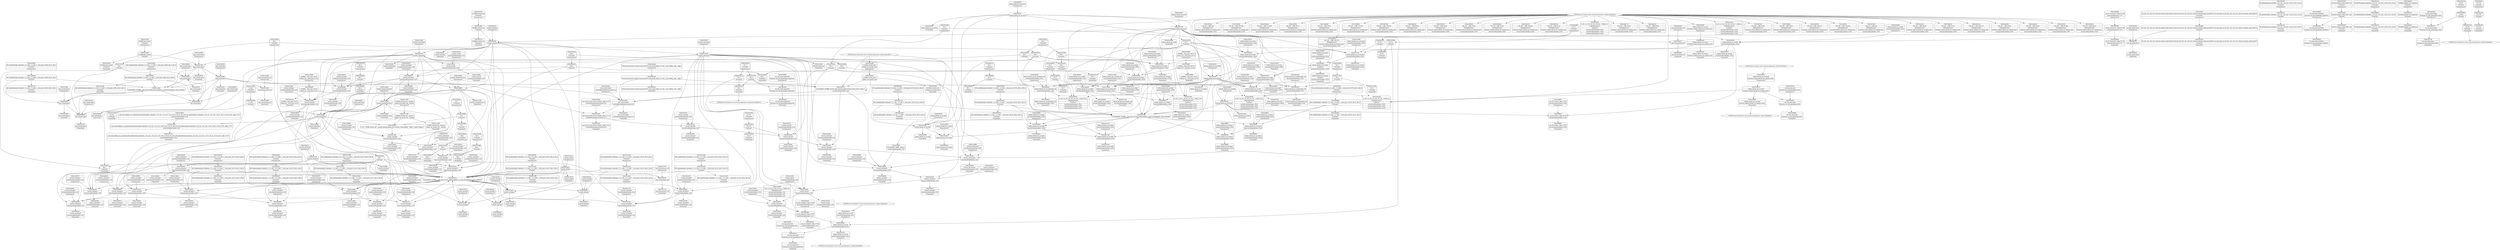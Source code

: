 digraph {
	CE0x55427b0 [shape=record,shape=Mrecord,label="{CE0x55427b0|get_current:entry}"]
	CE0x5501860 [shape=record,shape=Mrecord,label="{CE0x5501860|selinux_kernel_act_as:security|security/selinux/hooks.c,3520|*SummSource*}"]
	CE0x550a940 [shape=record,shape=Mrecord,label="{CE0x550a940|selinux_kernel_act_as:tmp7|security/selinux/hooks.c,3528|*SummSource*}"]
	CE0x550b7c0 [shape=record,shape=Mrecord,label="{CE0x550b7c0|GLOBAL:__llvm_gcov_ctr125|Global_var:__llvm_gcov_ctr125|*SummSink*}"]
	CE0x54f3de0 [shape=record,shape=Mrecord,label="{CE0x54f3de0|selinux_kernel_act_as:tmp6|security/selinux/hooks.c,3528|*SummSink*}"]
	CE0x55366f0 [shape=record,shape=Mrecord,label="{CE0x55366f0|current_sid:land.lhs.true}"]
	CE0x551b390 [shape=record,shape=Mrecord,label="{CE0x551b390|i32_22|*Constant*}"]
	CE0x5509120 [shape=record,shape=Mrecord,label="{CE0x5509120|128:_i8*,_:_CRE_36,40_|*MultipleSource*|Function::selinux_kernel_act_as&Arg::new::|security/selinux/hooks.c,3520}"]
	CE0x54f16c0 [shape=record,shape=Mrecord,label="{CE0x54f16c0|i32_1|*Constant*|*SummSink*}"]
	CE0x54ffd50 [shape=record,shape=Mrecord,label="{CE0x54ffd50|_ret_i32_%call1,_!dbg_!27735|security/selinux/hooks.c,3534|*SummSource*}"]
	CE0x5540570 [shape=record,shape=Mrecord,label="{CE0x5540570|current_sid:tmp17|security/selinux/hooks.c,218|*SummSource*}"]
	CE0x54f5b80 [shape=record,shape=Mrecord,label="{CE0x54f5b80|_ret_i32_%tmp24,_!dbg_!27742|security/selinux/hooks.c,220}"]
	CE0x5509010 [shape=record,shape=Mrecord,label="{CE0x5509010|128:_i8*,_:_CRE_32,36_|*MultipleSource*|Function::selinux_kernel_act_as&Arg::new::|security/selinux/hooks.c,3520}"]
	CE0x5518a20 [shape=record,shape=Mrecord,label="{CE0x5518a20|current_sid:land.lhs.true2|*SummSink*}"]
	CE0x5508a20 [shape=record,shape=Mrecord,label="{CE0x5508a20|selinux_kernel_act_as:cmp|security/selinux/hooks.c,3528|*SummSource*}"]
	CE0x55174a0 [shape=record,shape=Mrecord,label="{CE0x55174a0|selinux_kernel_act_as:create_sid|security/selinux/hooks.c,3530|*SummSink*}"]
	CE0x5535830 [shape=record,shape=Mrecord,label="{CE0x5535830|current_sid:tmp13|security/selinux/hooks.c,218}"]
	CE0x54e6e20 [shape=record,shape=Mrecord,label="{CE0x54e6e20|selinux_kernel_act_as:tmp8|security/selinux/hooks.c,3529|*SummSink*}"]
	CE0x551afc0 [shape=record,shape=Mrecord,label="{CE0x551afc0|i64*_getelementptr_inbounds_(_11_x_i64_,_11_x_i64_*___llvm_gcov_ctr125,_i64_0,_i64_0)|*Constant*|*SummSink*}"]
	CE0x54e9430 [shape=record,shape=Mrecord,label="{CE0x54e9430|i64_3|*Constant*}"]
	CE0x55025b0 [shape=record,shape=Mrecord,label="{CE0x55025b0|i64_2|*Constant*}"]
	CE0x553b690 [shape=record,shape=Mrecord,label="{CE0x553b690|i64_4|*Constant*|*SummSink*}"]
	CE0x5504430 [shape=record,shape=Mrecord,label="{CE0x5504430|128:_i8*,_:_CRE_52,56_|*MultipleSource*|Function::selinux_kernel_act_as&Arg::new::|security/selinux/hooks.c,3520}"]
	CE0x5544bd0 [shape=record,shape=Mrecord,label="{CE0x5544bd0|current_sid:tmp22|security/selinux/hooks.c,218|*SummSink*}"]
	CE0x54f3290 [shape=record,shape=Mrecord,label="{CE0x54f3290|i32_22|*Constant*}"]
	CE0x5513d50 [shape=record,shape=Mrecord,label="{CE0x5513d50|get_current:tmp3|*SummSource*}"]
	CE0x54fe530 [shape=record,shape=Mrecord,label="{CE0x54fe530|i8*_getelementptr_inbounds_(_45_x_i8_,_45_x_i8_*_.str12,_i32_0,_i32_0)|*Constant*|*SummSource*}"]
	CE0x5544880 [shape=record,shape=Mrecord,label="{CE0x5544880|current_sid:tmp22|security/selinux/hooks.c,218}"]
	CE0x5542cc0 [shape=record,shape=Mrecord,label="{CE0x5542cc0|_ret_%struct.task_struct*_%tmp4,_!dbg_!27714|./arch/x86/include/asm/current.h,14|*SummSink*}"]
	CE0x550be80 [shape=record,shape=Mrecord,label="{CE0x550be80|get_current:tmp1|*SummSource*}"]
	CE0x550e380 [shape=record,shape=Mrecord,label="{CE0x550e380|GLOBAL:current_task|Global_var:current_task|*SummSource*}"]
	CE0x54e8600 [shape=record,shape=Mrecord,label="{CE0x54e8600|i32_3|*Constant*|*SummSource*}"]
	CE0x5541190 [shape=record,shape=Mrecord,label="{CE0x5541190|current_sid:tmp19|security/selinux/hooks.c,218|*SummSource*}"]
	CE0x5504e80 [shape=record,shape=Mrecord,label="{CE0x5504e80|selinux_kernel_act_as:tmp5|security/selinux/hooks.c,3528|*SummSource*}"]
	CE0x550ef60 [shape=record,shape=Mrecord,label="{CE0x550ef60|current_sid:tmp4|security/selinux/hooks.c,218|*SummSink*}"]
	CE0x54e3180 [shape=record,shape=Mrecord,label="{CE0x54e3180|selinux_kernel_act_as:if.end|*SummSink*}"]
	CE0x55000e0 [shape=record,shape=Mrecord,label="{CE0x55000e0|i64_1|*Constant*|*SummSource*}"]
	CE0x5503a70 [shape=record,shape=Mrecord,label="{CE0x5503a70|128:_i8*,_:_CRE_144,152_|*MultipleSource*|Function::selinux_kernel_act_as&Arg::new::|security/selinux/hooks.c,3520}"]
	CE0x5502e40 [shape=record,shape=Mrecord,label="{CE0x5502e40|selinux_kernel_act_as:tmp4|security/selinux/hooks.c,3528}"]
	CE0x5539690 [shape=record,shape=Mrecord,label="{CE0x5539690|current_sid:tmp8|security/selinux/hooks.c,218|*SummSource*}"]
	CE0x54ec9c0 [shape=record,shape=Mrecord,label="{CE0x54ec9c0|i64_1|*Constant*}"]
	CE0x54e8320 [shape=record,shape=Mrecord,label="{CE0x54e8320|4:_i32,_12:_i32,_16:_i32,_20:_i32,_:_CME_20,24_|*MultipleSource*|*LoadInst*|security/selinux/hooks.c,3520|security/selinux/hooks.c,3520|security/selinux/hooks.c,3529}"]
	CE0x5578ce0 [shape=record,shape=Mrecord,label="{CE0x5578ce0|get_current:tmp1}"]
	CE0x54e7950 [shape=record,shape=Mrecord,label="{CE0x54e7950|selinux_kernel_act_as:sid2|security/selinux/hooks.c,3529|*SummSink*}"]
	CE0x54db400 [shape=record,shape=Mrecord,label="{CE0x54db400|i1_true|*Constant*}"]
	CE0x54e9b70 [shape=record,shape=Mrecord,label="{CE0x54e9b70|current_sid:tmp15|security/selinux/hooks.c,218|*SummSink*}"]
	CE0x5510810 [shape=record,shape=Mrecord,label="{CE0x5510810|current_sid:call|security/selinux/hooks.c,218|*SummSource*}"]
	CE0x5501930 [shape=record,shape=Mrecord,label="{CE0x5501930|selinux_kernel_act_as:security|security/selinux/hooks.c,3520|*SummSink*}"]
	CE0x550cd70 [shape=record,shape=Mrecord,label="{CE0x550cd70|i32_0|*Constant*}"]
	CE0x55394d0 [shape=record,shape=Mrecord,label="{CE0x55394d0|0:_i8,_:_GCMR_current_sid.__warned_internal_global_i8_0,_section_.data.unlikely_,_align_1:_elem_0:default:}"]
	CE0x55046d0 [shape=record,shape=Mrecord,label="{CE0x55046d0|GLOBAL:__llvm_gcov_ctr276|Global_var:__llvm_gcov_ctr276|*SummSource*}"]
	CE0x5513970 [shape=record,shape=Mrecord,label="{CE0x5513970|current_sid:tobool1|security/selinux/hooks.c,218|*SummSink*}"]
	CE0x5511030 [shape=record,shape=Mrecord,label="{CE0x5511030|current_sid:tmp7|security/selinux/hooks.c,218|*SummSink*}"]
	CE0x55094f0 [shape=record,shape=Mrecord,label="{CE0x55094f0|selinux_kernel_act_as:secid|Function::selinux_kernel_act_as&Arg::secid::|*SummSink*}"]
	CE0x5513ee0 [shape=record,shape=Mrecord,label="{CE0x5513ee0|_call_void_mcount()_#3}"]
	CE0x5504840 [shape=record,shape=Mrecord,label="{CE0x5504840|GLOBAL:__llvm_gcov_ctr276|Global_var:__llvm_gcov_ctr276|*SummSink*}"]
	CE0x5504a30 [shape=record,shape=Mrecord,label="{CE0x5504a30|i64_0|*Constant*|*SummSource*}"]
	CE0x54f4ba0 [shape=record,shape=Mrecord,label="{CE0x54f4ba0|selinux_kernel_act_as:tmp4|security/selinux/hooks.c,3528|*SummSink*}"]
	CE0x551a9a0 [shape=record,shape=Mrecord,label="{CE0x551a9a0|COLLAPSED:_GCMRE___llvm_gcov_ctr98_internal_global_2_x_i64_zeroinitializer:_elem_0:default:}"]
	CE0x55022b0 [shape=record,shape=Mrecord,label="{CE0x55022b0|i64*_getelementptr_inbounds_(_5_x_i64_,_5_x_i64_*___llvm_gcov_ctr276,_i64_0,_i64_0)|*Constant*|*SummSink*}"]
	CE0x54ed7a0 [shape=record,shape=Mrecord,label="{CE0x54ed7a0|128:_i8*,_:_CRE_8,16_|*MultipleSource*|Function::selinux_kernel_act_as&Arg::new::|security/selinux/hooks.c,3520}"]
	CE0x553e310 [shape=record,shape=Mrecord,label="{CE0x553e310|i32_1|*Constant*}"]
	CE0x54e50d0 [shape=record,shape=Mrecord,label="{CE0x54e50d0|selinux_kernel_act_as:keycreate_sid|security/selinux/hooks.c,3531|*SummSource*}"]
	CE0x550af50 [shape=record,shape=Mrecord,label="{CE0x550af50|avc_has_perm:auditdata|Function::avc_has_perm&Arg::auditdata::}"]
	CE0x5540a60 [shape=record,shape=Mrecord,label="{CE0x5540a60|current_sid:tmp18|security/selinux/hooks.c,218|*SummSource*}"]
	CE0x5502b30 [shape=record,shape=Mrecord,label="{CE0x5502b30|selinux_kernel_act_as:cmp|security/selinux/hooks.c,3528|*SummSink*}"]
	CE0x5535410 [shape=record,shape=Mrecord,label="{CE0x5535410|i64*_getelementptr_inbounds_(_11_x_i64_,_11_x_i64_*___llvm_gcov_ctr125,_i64_0,_i64_6)|*Constant*|*SummSink*}"]
	CE0x54f00b0 [shape=record,shape=Mrecord,label="{CE0x54f00b0|128:_i8*,_:_CRE_128,136_|*MultipleSource*|Function::selinux_kernel_act_as&Arg::new::|security/selinux/hooks.c,3520}"]
	CE0x55088a0 [shape=record,shape=Mrecord,label="{CE0x55088a0|_ret_i32_%retval.0,_!dbg_!27728|security/selinux/avc.c,775|*SummSink*}"]
	CE0x5516f90 [shape=record,shape=Mrecord,label="{CE0x5516f90|selinux_kernel_act_as:create_sid|security/selinux/hooks.c,3530}"]
	CE0x55405e0 [shape=record,shape=Mrecord,label="{CE0x55405e0|current_sid:tmp17|security/selinux/hooks.c,218|*SummSink*}"]
	CE0x5542f70 [shape=record,shape=Mrecord,label="{CE0x5542f70|current_sid:cred|security/selinux/hooks.c,218|*SummSource*}"]
	CE0x5513e20 [shape=record,shape=Mrecord,label="{CE0x5513e20|get_current:tmp3|*SummSink*}"]
	CE0x54fea40 [shape=record,shape=Mrecord,label="{CE0x54fea40|i64*_getelementptr_inbounds_(_11_x_i64_,_11_x_i64_*___llvm_gcov_ctr125,_i64_0,_i64_9)|*Constant*|*SummSource*}"]
	CE0x54e55b0 [shape=record,shape=Mrecord,label="{CE0x54e55b0|selinux_kernel_act_as:keycreate_sid|security/selinux/hooks.c,3531|*SummSink*}"]
	CE0x55140e0 [shape=record,shape=Mrecord,label="{CE0x55140e0|current_sid:tmp2}"]
	CE0x5517940 [shape=record,shape=Mrecord,label="{CE0x5517940|i32_4|*Constant*|*SummSink*}"]
	CE0x55362c0 [shape=record,shape=Mrecord,label="{CE0x55362c0|i64*_getelementptr_inbounds_(_11_x_i64_,_11_x_i64_*___llvm_gcov_ctr125,_i64_0,_i64_6)|*Constant*}"]
	"CONST[source:2(external),value:2(dynamic)][purpose:{subject}][SrcIdx:2]"
	CE0x553c660 [shape=record,shape=Mrecord,label="{CE0x553c660|i64_5|*Constant*|*SummSink*}"]
	CE0x55434b0 [shape=record,shape=Mrecord,label="{CE0x55434b0|current_sid:tmp21|security/selinux/hooks.c,218|*SummSource*}"]
	CE0x5541560 [shape=record,shape=Mrecord,label="{CE0x5541560|current_sid:tmp19|security/selinux/hooks.c,218|*SummSink*}"]
	CE0x550c290 [shape=record,shape=Mrecord,label="{CE0x550c290|current_sid:tmp2|*SummSource*}"]
	CE0x55071b0 [shape=record,shape=Mrecord,label="{CE0x55071b0|selinux_kernel_act_as:bb}"]
	CE0x54ff340 [shape=record,shape=Mrecord,label="{CE0x54ff340|selinux_kernel_act_as:tmp10|security/selinux/hooks.c,3534|*SummSink*}"]
	CE0x550e3f0 [shape=record,shape=Mrecord,label="{CE0x550e3f0|GLOBAL:current_task|Global_var:current_task|*SummSink*}"]
	CE0x55199d0 [shape=record,shape=Mrecord,label="{CE0x55199d0|GLOBAL:__llvm_gcov_ctr125|Global_var:__llvm_gcov_ctr125|*SummSource*}"]
	CE0x550a690 [shape=record,shape=Mrecord,label="{CE0x550a690|selinux_kernel_act_as:tmp3|security/selinux/hooks.c,3520|*SummSink*}"]
	CE0x54eacb0 [shape=record,shape=Mrecord,label="{CE0x54eacb0|4:_i32,_12:_i32,_16:_i32,_20:_i32,_:_CME_8,12_|*MultipleSource*|*LoadInst*|security/selinux/hooks.c,3520|security/selinux/hooks.c,3520|security/selinux/hooks.c,3529}"]
	CE0x745eb10 [shape=record,shape=Mrecord,label="{CE0x745eb10|selinux_kernel_act_as:tmp1}"]
	CE0x551ae10 [shape=record,shape=Mrecord,label="{CE0x551ae10|i64*_getelementptr_inbounds_(_11_x_i64_,_11_x_i64_*___llvm_gcov_ctr125,_i64_0,_i64_0)|*Constant*|*SummSource*}"]
	CE0x5541440 [shape=record,shape=Mrecord,label="{CE0x5541440|i64*_getelementptr_inbounds_(_11_x_i64_,_11_x_i64_*___llvm_gcov_ctr125,_i64_0,_i64_10)|*Constant*|*SummSource*}"]
	CE0x54e6d40 [shape=record,shape=Mrecord,label="{CE0x54e6d40|selinux_kernel_act_as:tmp8|security/selinux/hooks.c,3529}"]
	CE0x553bce0 [shape=record,shape=Mrecord,label="{CE0x553bce0|current_sid:tmp|*SummSource*}"]
	CE0x550a700 [shape=record,shape=Mrecord,label="{CE0x550a700|selinux_kernel_act_as:tmp3|security/selinux/hooks.c,3520|*SummSource*}"]
	CE0x551b5f0 [shape=record,shape=Mrecord,label="{CE0x551b5f0|current_sid:security|security/selinux/hooks.c,218}"]
	CE0x55082d0 [shape=record,shape=Mrecord,label="{CE0x55082d0|%struct.common_audit_data*_null|*Constant*|*SummSink*}"]
	CE0x54fa130 [shape=record,shape=Mrecord,label="{CE0x54fa130|i8*_getelementptr_inbounds_(_25_x_i8_,_25_x_i8_*_.str3,_i32_0,_i32_0)|*Constant*|*SummSource*}"]
	CE0x54fe5a0 [shape=record,shape=Mrecord,label="{CE0x54fe5a0|i8*_getelementptr_inbounds_(_45_x_i8_,_45_x_i8_*_.str12,_i32_0,_i32_0)|*Constant*|*SummSink*}"]
	CE0x5540870 [shape=record,shape=Mrecord,label="{CE0x5540870|current_sid:tmp18|security/selinux/hooks.c,218}"]
	"CONST[source:0(mediator),value:0(static)][purpose:{operation}][SnkIdx:3]"
	CE0x54db2d0 [shape=record,shape=Mrecord,label="{CE0x54db2d0|current_sid:tmp14|security/selinux/hooks.c,218|*SummSink*}"]
	CE0x5554060 [shape=record,shape=Mrecord,label="{CE0x5554060|get_current:tmp2|*SummSink*}"]
	CE0x5500670 [shape=record,shape=Mrecord,label="{CE0x5500670|avc_has_perm:entry|*SummSink*}"]
	CE0x54fa320 [shape=record,shape=Mrecord,label="{CE0x54fa320|GLOBAL:lockdep_rcu_suspicious|*Constant*}"]
	CE0x551a6c0 [shape=record,shape=Mrecord,label="{CE0x551a6c0|current_sid:bb}"]
	CE0x550b250 [shape=record,shape=Mrecord,label="{CE0x550b250|get_current:tmp4|./arch/x86/include/asm/current.h,14|*SummSink*}"]
	CE0x54e3690 [shape=record,shape=Mrecord,label="{CE0x54e3690|selinux_kernel_act_as:bb|*SummSink*}"]
	CE0x5509b20 [shape=record,shape=Mrecord,label="{CE0x5509b20|selinux_kernel_act_as:tmp1|*SummSink*}"]
	CE0x5545430 [shape=record,shape=Mrecord,label="{CE0x5545430|i32_78|*Constant*|*SummSource*}"]
	CE0x54f1980 [shape=record,shape=Mrecord,label="{CE0x54f1980|avc_has_perm:requested|Function::avc_has_perm&Arg::requested::}"]
	CE0x55346f0 [shape=record,shape=Mrecord,label="{CE0x55346f0|current_sid:tmp11|security/selinux/hooks.c,218|*SummSink*}"]
	CE0x55453c0 [shape=record,shape=Mrecord,label="{CE0x55453c0|i32_78|*Constant*|*SummSink*}"]
	CE0x54f4ad0 [shape=record,shape=Mrecord,label="{CE0x54f4ad0|selinux_kernel_act_as:tmp4|security/selinux/hooks.c,3528|*SummSource*}"]
	CE0x5509880 [shape=record,shape=Mrecord,label="{CE0x5509880|avc_has_perm:tsid|Function::avc_has_perm&Arg::tsid::|*SummSink*}"]
	CE0x5541f50 [shape=record,shape=Mrecord,label="{CE0x5541f50|current_sid:call4|security/selinux/hooks.c,218|*SummSource*}"]
	CE0x5514360 [shape=record,shape=Mrecord,label="{CE0x5514360|_call_void_mcount()_#3|*SummSource*}"]
	CE0x54db770 [shape=record,shape=Mrecord,label="{CE0x54db770|128:_i8*,_:_CRE_24,28_|*MultipleSource*|Function::selinux_kernel_act_as&Arg::new::|security/selinux/hooks.c,3520}"]
	CE0x5500000 [shape=record,shape=Mrecord,label="{CE0x5500000|selinux_kernel_act_as:tmp|*SummSink*}"]
	CE0x5535fe0 [shape=record,shape=Mrecord,label="{CE0x5535fe0|current_sid:do.end|*SummSink*}"]
	CE0x5e6d1c0 [shape=record,shape=Mrecord,label="{CE0x5e6d1c0|128:_i8*,_:_CRE_80,88_|*MultipleSource*|Function::selinux_kernel_act_as&Arg::new::|security/selinux/hooks.c,3520}"]
	CE0x550dad0 [shape=record,shape=Mrecord,label="{CE0x550dad0|current_sid:tmp16|security/selinux/hooks.c,218|*SummSource*}"]
	CE0x54ef210 [shape=record,shape=Mrecord,label="{CE0x54ef210|GLOBAL:current_sid|*Constant*|*SummSink*}"]
	CE0x5508680 [shape=record,shape=Mrecord,label="{CE0x5508680|avc_has_perm:auditdata|Function::avc_has_perm&Arg::auditdata::|*SummSource*}"]
	CE0x54db150 [shape=record,shape=Mrecord,label="{CE0x54db150|current_sid:tmp14|security/selinux/hooks.c,218|*SummSource*}"]
	CE0x5508580 [shape=record,shape=Mrecord,label="{CE0x5508580|_ret_i32_%retval.0,_!dbg_!27728|security/selinux/avc.c,775}"]
	CE0x550d530 [shape=record,shape=Mrecord,label="{CE0x550d530|selinux_kernel_act_as:call1|security/selinux/hooks.c,3524}"]
	CE0x553b560 [shape=record,shape=Mrecord,label="{CE0x553b560|i64_4|*Constant*|*SummSource*}"]
	CE0x553f650 [shape=record,shape=Mrecord,label="{CE0x553f650|get_current:bb|*SummSource*}"]
	CE0x550e0d0 [shape=record,shape=Mrecord,label="{CE0x550e0d0|i8_1|*Constant*|*SummSink*}"]
	CE0x553f2c0 [shape=record,shape=Mrecord,label="{CE0x553f2c0|current_sid:tmp24|security/selinux/hooks.c,220}"]
	CE0x54ff9d0 [shape=record,shape=Mrecord,label="{CE0x54ff9d0|selinux_kernel_act_as:tmp11|security/selinux/hooks.c,3534|*SummSink*}"]
	CE0x553c700 [shape=record,shape=Mrecord,label="{CE0x553c700|current_sid:tmp9|security/selinux/hooks.c,218}"]
	CE0x54e74c0 [shape=record,shape=Mrecord,label="{CE0x54e74c0|selinux_kernel_act_as:tmp9|security/selinux/hooks.c,3529|*SummSink*}"]
	CE0x54f93b0 [shape=record,shape=Mrecord,label="{CE0x54f93b0|current_sid:tmp1|*SummSink*}"]
	CE0x550e730 [shape=record,shape=Mrecord,label="{CE0x550e730|i64_3|*Constant*|*SummSource*}"]
	CE0x54eaa30 [shape=record,shape=Mrecord,label="{CE0x54eaa30|4:_i32,_12:_i32,_16:_i32,_20:_i32,_:_CME_0,4_|*MultipleSource*|*LoadInst*|security/selinux/hooks.c,3520|security/selinux/hooks.c,3520|security/selinux/hooks.c,3529}"]
	CE0x54f12f0 [shape=record,shape=Mrecord,label="{CE0x54f12f0|selinux_kernel_act_as:tmp|*SummSource*}"]
	CE0x5501c50 [shape=record,shape=Mrecord,label="{CE0x5501c50|i16_48|*Constant*|*SummSource*}"]
	CE0x5508400 [shape=record,shape=Mrecord,label="{CE0x5508400|avc_has_perm:auditdata|Function::avc_has_perm&Arg::auditdata::|*SummSink*}"]
	CE0x55424a0 [shape=record,shape=Mrecord,label="{CE0x55424a0|GLOBAL:get_current|*Constant*|*SummSource*}"]
	CE0x550e4b0 [shape=record,shape=Mrecord,label="{CE0x550e4b0|%struct.task_struct*_(%struct.task_struct**)*_asm_movq_%gs:$_1:P_,$0_,_r,im,_dirflag_,_fpsr_,_flags_}"]
	CE0x54e5030 [shape=record,shape=Mrecord,label="{CE0x54e5030|selinux_kernel_act_as:keycreate_sid|security/selinux/hooks.c,3531}"]
	CE0x5519050 [shape=record,shape=Mrecord,label="{CE0x5519050|_call_void_lockdep_rcu_suspicious(i8*_getelementptr_inbounds_(_25_x_i8_,_25_x_i8_*_.str3,_i32_0,_i32_0),_i32_218,_i8*_getelementptr_inbounds_(_45_x_i8_,_45_x_i8_*_.str12,_i32_0,_i32_0))_#10,_!dbg_!27727|security/selinux/hooks.c,218}"]
	"CONST[source:0(mediator),value:2(dynamic)][purpose:{object}][SnkIdx:1]"
	CE0x54f2af0 [shape=record,shape=Mrecord,label="{CE0x54f2af0|128:_i8*,_:_CRE_72,80_|*MultipleSource*|Function::selinux_kernel_act_as&Arg::new::|security/selinux/hooks.c,3520}"]
	CE0x553f3b0 [shape=record,shape=Mrecord,label="{CE0x553f3b0|current_sid:tmp24|security/selinux/hooks.c,220|*SummSource*}"]
	CE0x54f2e00 [shape=record,shape=Mrecord,label="{CE0x54f2e00|i32_22|*Constant*|*SummSink*}"]
	CE0x5515920 [shape=record,shape=Mrecord,label="{CE0x5515920|i64*_getelementptr_inbounds_(_11_x_i64_,_11_x_i64_*___llvm_gcov_ctr125,_i64_0,_i64_8)|*Constant*}"]
	CE0x54e9e80 [shape=record,shape=Mrecord,label="{CE0x54e9e80|current_sid:tmp16|security/selinux/hooks.c,218}"]
	CE0x5542200 [shape=record,shape=Mrecord,label="{CE0x5542200|GLOBAL:get_current|*Constant*}"]
	CE0x553cd50 [shape=record,shape=Mrecord,label="{CE0x553cd50|current_sid:tmp10|security/selinux/hooks.c,218|*SummSink*}"]
	CE0x55147e0 [shape=record,shape=Mrecord,label="{CE0x55147e0|current_sid:if.end}"]
	CE0x54ecaa0 [shape=record,shape=Mrecord,label="{CE0x54ecaa0|current_sid:tmp1|*SummSource*}"]
	CE0x54f0b80 [shape=record,shape=Mrecord,label="{CE0x54f0b80|i64*_getelementptr_inbounds_(_5_x_i64_,_5_x_i64_*___llvm_gcov_ctr276,_i64_0,_i64_4)|*Constant*}"]
	CE0x5508830 [shape=record,shape=Mrecord,label="{CE0x5508830|_ret_i32_%retval.0,_!dbg_!27728|security/selinux/avc.c,775|*SummSource*}"]
	CE0x5515990 [shape=record,shape=Mrecord,label="{CE0x5515990|i64*_getelementptr_inbounds_(_11_x_i64_,_11_x_i64_*___llvm_gcov_ctr125,_i64_0,_i64_8)|*Constant*|*SummSource*}"]
	CE0x550b310 [shape=record,shape=Mrecord,label="{CE0x550b310|GLOBAL:current_task|Global_var:current_task}"]
	CE0x54f2510 [shape=record,shape=Mrecord,label="{CE0x54f2510|avc_has_perm:ssid|Function::avc_has_perm&Arg::ssid::}"]
	CE0x55099e0 [shape=record,shape=Mrecord,label="{CE0x55099e0|i16_48|*Constant*}"]
	CE0x550ee90 [shape=record,shape=Mrecord,label="{CE0x550ee90|current_sid:tmp5|security/selinux/hooks.c,218}"]
	CE0x54f9ee0 [shape=record,shape=Mrecord,label="{CE0x54f9ee0|i8*_getelementptr_inbounds_(_25_x_i8_,_25_x_i8_*_.str3,_i32_0,_i32_0)|*Constant*}"]
	CE0x551a600 [shape=record,shape=Mrecord,label="{CE0x551a600|current_sid:if.then|*SummSink*}"]
	CE0x5535910 [shape=record,shape=Mrecord,label="{CE0x5535910|current_sid:tmp13|security/selinux/hooks.c,218|*SummSink*}"]
	CE0x5508ed0 [shape=record,shape=Mrecord,label="{CE0x5508ed0|128:_i8*,_:_CRE_28,32_|*MultipleSource*|Function::selinux_kernel_act_as&Arg::new::|security/selinux/hooks.c,3520}"]
	CE0x5513aa0 [shape=record,shape=Mrecord,label="{CE0x5513aa0|i64_4|*Constant*}"]
	CE0x5506760 [shape=record,shape=Mrecord,label="{CE0x5506760|128:_i8*,_:_CRE_104,112_|*MultipleSource*|Function::selinux_kernel_act_as&Arg::new::|security/selinux/hooks.c,3520}"]
	CE0x54eab40 [shape=record,shape=Mrecord,label="{CE0x54eab40|4:_i32,_12:_i32,_16:_i32,_20:_i32,_:_CME_4,8_|*MultipleSource*|*LoadInst*|security/selinux/hooks.c,3520|security/selinux/hooks.c,3520|security/selinux/hooks.c,3529}"]
	CE0x54e7840 [shape=record,shape=Mrecord,label="{CE0x54e7840|selinux_kernel_act_as:sid2|security/selinux/hooks.c,3529|*SummSource*}"]
	CE0x54f3790 [shape=record,shape=Mrecord,label="{CE0x54f3790|selinux_kernel_act_as:if.end}"]
	CE0x54e6db0 [shape=record,shape=Mrecord,label="{CE0x54e6db0|selinux_kernel_act_as:tmp8|security/selinux/hooks.c,3529|*SummSource*}"]
	CE0x69f9360 [shape=record,shape=Mrecord,label="{CE0x69f9360|i64*_getelementptr_inbounds_(_5_x_i64_,_5_x_i64_*___llvm_gcov_ctr276,_i64_0,_i64_0)|*Constant*|*SummSource*}"]
	CE0x54eff20 [shape=record,shape=Mrecord,label="{CE0x54eff20|128:_i8*,_:_CRE_120,128_|*MultipleSource*|Function::selinux_kernel_act_as&Arg::new::|security/selinux/hooks.c,3520}"]
	CE0x553c4b0 [shape=record,shape=Mrecord,label="{CE0x553c4b0|i64_5|*Constant*}"]
	CE0x5514460 [shape=record,shape=Mrecord,label="{CE0x5514460|_call_void_mcount()_#3|*SummSink*}"]
	CE0x55137f0 [shape=record,shape=Mrecord,label="{CE0x55137f0|current_sid:tobool1|security/selinux/hooks.c,218|*SummSource*}"]
	CE0x54fe2b0 [shape=record,shape=Mrecord,label="{CE0x54fe2b0|i32_218|*Constant*|*SummSink*}"]
	CE0x553f4a0 [shape=record,shape=Mrecord,label="{CE0x553f4a0|current_sid:tmp24|security/selinux/hooks.c,220|*SummSink*}"]
	CE0x5504d20 [shape=record,shape=Mrecord,label="{CE0x5504d20|selinux_kernel_act_as:tmp5|security/selinux/hooks.c,3528}"]
	CE0x54f4f00 [shape=record,shape=Mrecord,label="{CE0x54f4f00|GLOBAL:__llvm_gcov_ctr276|Global_var:__llvm_gcov_ctr276}"]
	"CONST[source:0(mediator),value:2(dynamic)][purpose:{subject}][SrcIdx:4]"
	CE0x54ec360 [shape=record,shape=Mrecord,label="{CE0x54ec360|current_sid:tmp7|security/selinux/hooks.c,218|*SummSource*}"]
	CE0x54f1eb0 [shape=record,shape=Mrecord,label="{CE0x54f1eb0|128:_i8*,_:_CRE_4,8_|*MultipleSource*|Function::selinux_kernel_act_as&Arg::new::|security/selinux/hooks.c,3520}"]
	CE0x55420d0 [shape=record,shape=Mrecord,label="{CE0x55420d0|current_sid:call4|security/selinux/hooks.c,218|*SummSink*}"]
	"CONST[source:1(input),value:2(dynamic)][purpose:{object}][SrcIdx:1]"
	CE0x54ff750 [shape=record,shape=Mrecord,label="{CE0x54ff750|selinux_kernel_act_as:tmp11|security/selinux/hooks.c,3534}"]
	CE0x5505230 [shape=record,shape=Mrecord,label="{CE0x5505230|i64*_getelementptr_inbounds_(_5_x_i64_,_5_x_i64_*___llvm_gcov_ctr276,_i64_0,_i64_3)|*Constant*|*SummSink*}"]
	CE0x54ee520 [shape=record,shape=Mrecord,label="{CE0x54ee520|128:_i8*,_:_CRE_44,48_|*MultipleSource*|Function::selinux_kernel_act_as&Arg::new::|security/selinux/hooks.c,3520}"]
	CE0x54f3f50 [shape=record,shape=Mrecord,label="{CE0x54f3f50|selinux_kernel_act_as:tmp7|security/selinux/hooks.c,3528}"]
	CE0x54ffce0 [shape=record,shape=Mrecord,label="{CE0x54ffce0|_ret_i32_%call1,_!dbg_!27735|security/selinux/hooks.c,3534}"]
	CE0x5535dd0 [shape=record,shape=Mrecord,label="{CE0x5535dd0|current_sid:do.body|*SummSink*}"]
	CE0x54ffe60 [shape=record,shape=Mrecord,label="{CE0x54ffe60|_ret_i32_%call1,_!dbg_!27735|security/selinux/hooks.c,3534|*SummSink*}"]
	CE0x5508060 [shape=record,shape=Mrecord,label="{CE0x5508060|avc_has_perm:requested|Function::avc_has_perm&Arg::requested::|*SummSource*}"]
	CE0x550cb80 [shape=record,shape=Mrecord,label="{CE0x550cb80|current_sid:if.end|*SummSink*}"]
	CE0x5538040 [shape=record,shape=Mrecord,label="{CE0x5538040|current_sid:tmp3|*SummSink*}"]
	CE0x553cbd0 [shape=record,shape=Mrecord,label="{CE0x553cbd0|current_sid:tmp10|security/selinux/hooks.c,218|*SummSource*}"]
	CE0x550e990 [shape=record,shape=Mrecord,label="{CE0x550e990|current_sid:tmp4|security/selinux/hooks.c,218}"]
	CE0x54db4c0 [shape=record,shape=Mrecord,label="{CE0x54db4c0|128:_i8*,_:_CRE_16,20_|*MultipleSource*|Function::selinux_kernel_act_as&Arg::new::|security/selinux/hooks.c,3520}"]
	CE0x5541cc0 [shape=record,shape=Mrecord,label="{CE0x5541cc0|current_sid:call4|security/selinux/hooks.c,218}"]
	CE0x55008e0 [shape=record,shape=Mrecord,label="{CE0x55008e0|selinux_kernel_act_as:entry|*SummSink*}"]
	CE0x54f5a10 [shape=record,shape=Mrecord,label="{CE0x54f5a10|current_sid:entry|*SummSource*}"]
	CE0x54f3320 [shape=record,shape=Mrecord,label="{CE0x54f3320|selinux_kernel_act_as:if.then|*SummSource*}"]
	CE0x550d1c0 [shape=record,shape=Mrecord,label="{CE0x550d1c0|128:_i8*,_:_CRE_168,176_|*MultipleSource*|Function::selinux_kernel_act_as&Arg::new::|security/selinux/hooks.c,3520}"]
	CE0x54f5d30 [shape=record,shape=Mrecord,label="{CE0x54f5d30|_ret_i32_%tmp24,_!dbg_!27742|security/selinux/hooks.c,220|*SummSource*}"]
	CE0x5508260 [shape=record,shape=Mrecord,label="{CE0x5508260|%struct.common_audit_data*_null|*Constant*|*SummSource*}"]
	CE0x54ff2d0 [shape=record,shape=Mrecord,label="{CE0x54ff2d0|selinux_kernel_act_as:tmp10|security/selinux/hooks.c,3534|*SummSource*}"]
	CE0x54f35c0 [shape=record,shape=Mrecord,label="{CE0x54f35c0|selinux_kernel_act_as:entry}"]
	CE0x553e5f0 [shape=record,shape=Mrecord,label="{CE0x553e5f0|current_sid:sid|security/selinux/hooks.c,220|*SummSource*}"]
	CE0x5514500 [shape=record,shape=Mrecord,label="{CE0x5514500|get_current:tmp4|./arch/x86/include/asm/current.h,14}"]
	CE0x553c590 [shape=record,shape=Mrecord,label="{CE0x553c590|i64_5|*Constant*|*SummSource*}"]
	CE0x5505f30 [shape=record,shape=Mrecord,label="{CE0x5505f30|avc_has_perm:ssid|Function::avc_has_perm&Arg::ssid::|*SummSource*}"]
	CE0x55131b0 [shape=record,shape=Mrecord,label="{CE0x55131b0|current_sid:do.end}"]
	CE0x54e93c0 [shape=record,shape=Mrecord,label="{CE0x54e93c0|i64_2|*Constant*}"]
	CE0x553bc70 [shape=record,shape=Mrecord,label="{CE0x553bc70|COLLAPSED:_GCMRE___llvm_gcov_ctr125_internal_global_11_x_i64_zeroinitializer:_elem_0:default:}"]
	CE0x54ee390 [shape=record,shape=Mrecord,label="{CE0x54ee390|128:_i8*,_:_CRE_40,44_|*MultipleSource*|Function::selinux_kernel_act_as&Arg::new::|security/selinux/hooks.c,3520}"]
	CE0x54f1810 [shape=record,shape=Mrecord,label="{CE0x54f1810|avc_has_perm:requested|Function::avc_has_perm&Arg::requested::|*SummSink*}"]
	CE0x745ea70 [shape=record,shape=Mrecord,label="{CE0x745ea70|_call_void_mcount()_#3}"]
	CE0x54e9b00 [shape=record,shape=Mrecord,label="{CE0x54e9b00|current_sid:tmp15|security/selinux/hooks.c,218|*SummSource*}"]
	CE0x5519b20 [shape=record,shape=Mrecord,label="{CE0x5519b20|current_sid:tmp5|security/selinux/hooks.c,218|*SummSink*}"]
	CE0x5505960 [shape=record,shape=Mrecord,label="{CE0x5505960|selinux_kernel_act_as:call1|security/selinux/hooks.c,3524|*SummSource*}"]
	CE0x550a020 [shape=record,shape=Mrecord,label="{CE0x550a020|selinux_kernel_act_as:call|security/selinux/hooks.c,3521|*SummSource*}"]
	CE0x5500070 [shape=record,shape=Mrecord,label="{CE0x5500070|i64_1|*Constant*}"]
	CE0x54ef360 [shape=record,shape=Mrecord,label="{CE0x54ef360|current_sid:entry}"]
	CE0x5542950 [shape=record,shape=Mrecord,label="{CE0x5542950|get_current:entry|*SummSink*}"]
	CE0x5511960 [shape=record,shape=Mrecord,label="{CE0x5511960|GLOBAL:current_sid.__warned|Global_var:current_sid.__warned|*SummSink*}"]
	CE0x54f3530 [shape=record,shape=Mrecord,label="{CE0x54f3530|selinux_kernel_act_as:if.then|*SummSink*}"]
	CE0x550b990 [shape=record,shape=Mrecord,label="{CE0x550b990|get_current:tmp|*SummSink*}"]
	CE0x54f08d0 [shape=record,shape=Mrecord,label="{CE0x54f08d0|i32_5|*Constant*|*SummSink*}"]
	CE0x54f0d60 [shape=record,shape=Mrecord,label="{CE0x54f0d60|selinux_kernel_act_as:sockcreate_sid|security/selinux/hooks.c,3532|*SummSink*}"]
	CE0x5502c10 [shape=record,shape=Mrecord,label="{CE0x5502c10|i64_2|*Constant*|*SummSink*}"]
	CE0x54f0640 [shape=record,shape=Mrecord,label="{CE0x54f0640|i32_5|*Constant*}"]
	CE0x550cc50 [shape=record,shape=Mrecord,label="{CE0x550cc50|current_sid:do.body}"]
	CE0x5512170 [shape=record,shape=Mrecord,label="{CE0x5512170|_call_void_mcount()_#3|*SummSink*}"]
	CE0x54e9a90 [shape=record,shape=Mrecord,label="{CE0x54e9a90|current_sid:tmp15|security/selinux/hooks.c,218}"]
	CE0x54f0bf0 [shape=record,shape=Mrecord,label="{CE0x54f0bf0|selinux_kernel_act_as:sockcreate_sid|security/selinux/hooks.c,3532}"]
	CE0x550a3d0 [shape=record,shape=Mrecord,label="{CE0x550a3d0|selinux_kernel_act_as:tmp2|*LoadInst*|security/selinux/hooks.c,3520|*SummSource*}"]
	CE0x5502820 [shape=record,shape=Mrecord,label="{CE0x5502820|selinux_kernel_act_as:cmp|security/selinux/hooks.c,3528}"]
	CE0x5539c40 [shape=record,shape=Mrecord,label="{CE0x5539c40|current_sid:tmp9|security/selinux/hooks.c,218|*SummSink*}"]
	CE0x55429e0 [shape=record,shape=Mrecord,label="{CE0x55429e0|_ret_%struct.task_struct*_%tmp4,_!dbg_!27714|./arch/x86/include/asm/current.h,14|*SummSource*}"]
	CE0x5544ad0 [shape=record,shape=Mrecord,label="{CE0x5544ad0|current_sid:tmp23|security/selinux/hooks.c,218}"]
	CE0x5507e10 [shape=record,shape=Mrecord,label="{CE0x5507e10|selinux_kernel_act_as:tmp5|security/selinux/hooks.c,3528|*SummSink*}"]
	CE0x54fe470 [shape=record,shape=Mrecord,label="{CE0x54fe470|i8*_getelementptr_inbounds_(_45_x_i8_,_45_x_i8_*_.str12,_i32_0,_i32_0)|*Constant*}"]
	CE0x5536520 [shape=record,shape=Mrecord,label="{CE0x5536520|i64*_getelementptr_inbounds_(_11_x_i64_,_11_x_i64_*___llvm_gcov_ctr125,_i64_0,_i64_6)|*Constant*|*SummSource*}"]
	CE0x54eca30 [shape=record,shape=Mrecord,label="{CE0x54eca30|current_sid:tmp1}"]
	CE0x54e9160 [shape=record,shape=Mrecord,label="{CE0x54e9160|current_sid:tobool|security/selinux/hooks.c,218|*SummSource*}"]
	CE0x5500390 [shape=record,shape=Mrecord,label="{CE0x5500390|avc_has_perm:entry|*SummSource*}"]
	CE0x553e490 [shape=record,shape=Mrecord,label="{CE0x553e490|current_sid:sid|security/selinux/hooks.c,220}"]
	CE0x55358a0 [shape=record,shape=Mrecord,label="{CE0x55358a0|current_sid:tmp13|security/selinux/hooks.c,218|*SummSource*}"]
	CE0x553efd0 [shape=record,shape=Mrecord,label="{CE0x553efd0|i64*_getelementptr_inbounds_(_2_x_i64_,_2_x_i64_*___llvm_gcov_ctr98,_i64_0,_i64_0)|*Constant*|*SummSource*}"]
	CE0x5545550 [shape=record,shape=Mrecord,label="{CE0x5545550|current_sid:cred|security/selinux/hooks.c,218}"]
	CE0x5538150 [shape=record,shape=Mrecord,label="{CE0x5538150|_call_void_mcount()_#3}"]
	CE0x54eefb0 [shape=record,shape=Mrecord,label="{CE0x54eefb0|GLOBAL:current_sid|*Constant*}"]
	CE0x5501f70 [shape=record,shape=Mrecord,label="{CE0x5501f70|i32_1|*Constant*}"]
	CE0x5543330 [shape=record,shape=Mrecord,label="{CE0x5543330|current_sid:tmp21|security/selinux/hooks.c,218}"]
	CE0x55095f0 [shape=record,shape=Mrecord,label="{CE0x55095f0|avc_has_perm:tsid|Function::avc_has_perm&Arg::tsid::}"]
	CE0x54fa5e0 [shape=record,shape=Mrecord,label="{CE0x54fa5e0|i32_218|*Constant*}"]
	CE0x5514aa0 [shape=record,shape=Mrecord,label="{CE0x5514aa0|current_sid:bb|*SummSource*}"]
	CE0x54f0c90 [shape=record,shape=Mrecord,label="{CE0x54f0c90|selinux_kernel_act_as:sockcreate_sid|security/selinux/hooks.c,3532|*SummSource*}"]
	CE0x5504bb0 [shape=record,shape=Mrecord,label="{CE0x5504bb0|selinux_kernel_act_as:tmp6|security/selinux/hooks.c,3528}"]
	CE0x54feed0 [shape=record,shape=Mrecord,label="{CE0x54feed0|i64*_getelementptr_inbounds_(_5_x_i64_,_5_x_i64_*___llvm_gcov_ctr276,_i64_0,_i64_4)|*Constant*|*SummSink*}"]
	CE0x54e4d80 [shape=record,shape=Mrecord,label="{CE0x54e4d80|i32_4|*Constant*|*SummSource*}"]
	CE0x4ddc120 [shape=record,shape=Mrecord,label="{CE0x4ddc120|i32_0|*Constant*|*SummSink*}"]
	CE0x5506210 [shape=record,shape=Mrecord,label="{CE0x5506210|selinux_kernel_act_as:secid|Function::selinux_kernel_act_as&Arg::secid::|*SummSource*}"]
	CE0x55045e0 [shape=record,shape=Mrecord,label="{CE0x55045e0|128:_i8*,_:_CRE_56,64_|*MultipleSource*|Function::selinux_kernel_act_as&Arg::new::|security/selinux/hooks.c,3520}"]
	CE0x550a530 [shape=record,shape=Mrecord,label="{CE0x550a530|selinux_kernel_act_as:tmp2|*LoadInst*|security/selinux/hooks.c,3520|*SummSink*}"]
	CE0x5514b70 [shape=record,shape=Mrecord,label="{CE0x5514b70|current_sid:bb|*SummSink*}"]
	"CONST[source:1(input),value:2(dynamic)][purpose:{subject}][SrcIdx:3]"
	CE0x54f2730 [shape=record,shape=Mrecord,label="{CE0x54f2730|i64*_getelementptr_inbounds_(_2_x_i64_,_2_x_i64_*___llvm_gcov_ctr98,_i64_0,_i64_1)|*Constant*|*SummSink*}"]
	CE0x5544960 [shape=record,shape=Mrecord,label="{CE0x5544960|current_sid:tmp22|security/selinux/hooks.c,218|*SummSource*}"]
	CE0x5e6d470 [shape=record,shape=Mrecord,label="{CE0x5e6d470|128:_i8*,_:_CRE_96,104_|*MultipleSource*|Function::selinux_kernel_act_as&Arg::new::|security/selinux/hooks.c,3520}"]
	CE0x550a4c0 [shape=record,shape=Mrecord,label="{CE0x550a4c0|selinux_kernel_act_as:tmp3|security/selinux/hooks.c,3520}"]
	CE0x54e8770 [shape=record,shape=Mrecord,label="{CE0x54e8770|i32_3|*Constant*|*SummSink*}"]
	CE0x54e7fb0 [shape=record,shape=Mrecord,label="{CE0x54e7fb0|4:_i32,_12:_i32,_16:_i32,_20:_i32,_:_CME_12,16_|*MultipleSource*|*LoadInst*|security/selinux/hooks.c,3520|security/selinux/hooks.c,3520|security/selinux/hooks.c,3529}"]
	CE0x5504310 [shape=record,shape=Mrecord,label="{CE0x5504310|128:_i8*,_:_CRE_48,52_|*MultipleSource*|Function::selinux_kernel_act_as&Arg::new::|security/selinux/hooks.c,3520}"]
	CE0x550b510 [shape=record,shape=Mrecord,label="{CE0x550b510|i64_0|*Constant*}"]
	CE0x5535f10 [shape=record,shape=Mrecord,label="{CE0x5535f10|current_sid:do.end|*SummSource*}"]
	CE0x55564d0 [shape=record,shape=Mrecord,label="{CE0x55564d0|i64*_getelementptr_inbounds_(_2_x_i64_,_2_x_i64_*___llvm_gcov_ctr98,_i64_0,_i64_1)|*Constant*}"]
	CE0x54f1c60 [shape=record,shape=Mrecord,label="{CE0x54f1c60|128:_i8*,_:_CRE_0,4_|*MultipleSource*|Function::selinux_kernel_act_as&Arg::new::|security/selinux/hooks.c,3520}"]
	CE0x5545350 [shape=record,shape=Mrecord,label="{CE0x5545350|i32_78|*Constant*}"]
	CE0x5540d10 [shape=record,shape=Mrecord,label="{CE0x5540d10|current_sid:tmp19|security/selinux/hooks.c,218}"]
	CE0x55190c0 [shape=record,shape=Mrecord,label="{CE0x55190c0|_call_void_lockdep_rcu_suspicious(i8*_getelementptr_inbounds_(_25_x_i8_,_25_x_i8_*_.str3,_i32_0,_i32_0),_i32_218,_i8*_getelementptr_inbounds_(_45_x_i8_,_45_x_i8_*_.str12,_i32_0,_i32_0))_#10,_!dbg_!27727|security/selinux/hooks.c,218|*SummSource*}"]
	CE0x5536d20 [shape=record,shape=Mrecord,label="{CE0x5536d20|current_sid:tmp6|security/selinux/hooks.c,218|*SummSink*}"]
	CE0x54f5b10 [shape=record,shape=Mrecord,label="{CE0x54f5b10|current_sid:entry|*SummSink*}"]
	CE0x5538950 [shape=record,shape=Mrecord,label="{CE0x5538950|get_current:tmp3}"]
	CE0x5502390 [shape=record,shape=Mrecord,label="{CE0x5502390|COLLAPSED:_GCMRE___llvm_gcov_ctr276_internal_global_5_x_i64_zeroinitializer:_elem_0:default:}"]
	CE0x550b920 [shape=record,shape=Mrecord,label="{CE0x550b920|get_current:tmp|*SummSource*}"]
	CE0x54f5e90 [shape=record,shape=Mrecord,label="{CE0x54f5e90|i32_(i32,_i32,_i16,_i32,_%struct.common_audit_data*)*_bitcast_(i32_(i32,_i32,_i16,_i32,_%struct.common_audit_data.495*)*_avc_has_perm_to_i32_(i32,_i32,_i16,_i32,_%struct.common_audit_data*)*)|*Constant*}"]
	CE0x5504aa0 [shape=record,shape=Mrecord,label="{CE0x5504aa0|i64_0|*Constant*|*SummSink*}"]
	CE0x550df50 [shape=record,shape=Mrecord,label="{CE0x550df50|i8_1|*Constant*|*SummSource*}"]
	CE0x551b800 [shape=record,shape=Mrecord,label="{CE0x551b800|current_sid:security|security/selinux/hooks.c,218|*SummSource*}"]
	CE0x550b1b0 [shape=record,shape=Mrecord,label="{CE0x550b1b0|get_current:tmp4|./arch/x86/include/asm/current.h,14|*SummSource*}"]
	CE0x5512260 [shape=record,shape=Mrecord,label="{CE0x5512260|current_sid:call|security/selinux/hooks.c,218}"]
	CE0x54fcfc0 [shape=record,shape=Mrecord,label="{CE0x54fcfc0|i32_218|*Constant*|*SummSource*}"]
	CE0x55415d0 [shape=record,shape=Mrecord,label="{CE0x55415d0|current_sid:tmp20|security/selinux/hooks.c,218}"]
	CE0x5504fb0 [shape=record,shape=Mrecord,label="{CE0x5504fb0|i64*_getelementptr_inbounds_(_5_x_i64_,_5_x_i64_*___llvm_gcov_ctr276,_i64_0,_i64_3)|*Constant*|*SummSource*}"]
	CE0x54f2100 [shape=record,shape=Mrecord,label="{CE0x54f2100|i32_(i32,_i32,_i16,_i32,_%struct.common_audit_data*)*_bitcast_(i32_(i32,_i32,_i16,_i32,_%struct.common_audit_data.495*)*_avc_has_perm_to_i32_(i32,_i32,_i16,_i32,_%struct.common_audit_data*)*)|*Constant*|*SummSink*}"]
	CE0x54f26c0 [shape=record,shape=Mrecord,label="{CE0x54f26c0|selinux_kernel_act_as:bb|*SummSource*}"]
	CE0x551a820 [shape=record,shape=Mrecord,label="{CE0x551a820|current_sid:if.then}"]
	CE0x551a7b0 [shape=record,shape=Mrecord,label="{CE0x551a7b0|current_sid:land.lhs.true|*SummSink*}"]
	CE0x550dc50 [shape=record,shape=Mrecord,label="{CE0x550dc50|current_sid:tmp16|security/selinux/hooks.c,218|*SummSink*}"]
	CE0x54fe870 [shape=record,shape=Mrecord,label="{CE0x54fe870|i64*_getelementptr_inbounds_(_11_x_i64_,_11_x_i64_*___llvm_gcov_ctr125,_i64_0,_i64_9)|*Constant*}"]
	CE0x54e81b0 [shape=record,shape=Mrecord,label="{CE0x54e81b0|4:_i32,_12:_i32,_16:_i32,_20:_i32,_:_CME_16,20_|*MultipleSource*|*LoadInst*|security/selinux/hooks.c,3520|security/selinux/hooks.c,3520|security/selinux/hooks.c,3529}"]
	CE0x5517810 [shape=record,shape=Mrecord,label="{CE0x5517810|i32_4|*Constant*}"]
	CE0x5542620 [shape=record,shape=Mrecord,label="{CE0x5542620|GLOBAL:get_current|*Constant*|*SummSink*}"]
	CE0x550dd80 [shape=record,shape=Mrecord,label="{CE0x550dd80|i8_1|*Constant*}"]
	CE0x5553ff0 [shape=record,shape=Mrecord,label="{CE0x5553ff0|get_current:tmp2|*SummSource*}"]
	CE0x5506070 [shape=record,shape=Mrecord,label="{CE0x5506070|selinux_kernel_act_as:secid|Function::selinux_kernel_act_as&Arg::secid::}"]
	CE0x5517000 [shape=record,shape=Mrecord,label="{CE0x5517000|selinux_kernel_act_as:create_sid|security/selinux/hooks.c,3530|*SummSource*}"]
	CE0x551aca0 [shape=record,shape=Mrecord,label="{CE0x551aca0|i64*_getelementptr_inbounds_(_11_x_i64_,_11_x_i64_*___llvm_gcov_ctr125,_i64_0,_i64_0)|*Constant*}"]
	CE0x68c6ce0 [shape=record,shape=Mrecord,label="{CE0x68c6ce0|selinux_kernel_act_as:new|Function::selinux_kernel_act_as&Arg::new::}"]
	CE0x550ac00 [shape=record,shape=Mrecord,label="{CE0x550ac00|i64*_getelementptr_inbounds_(_5_x_i64_,_5_x_i64_*___llvm_gcov_ctr276,_i64_0,_i64_3)|*Constant*}"]
	CE0x5536190 [shape=record,shape=Mrecord,label="{CE0x5536190|current_sid:tmp12|security/selinux/hooks.c,218|*SummSink*}"]
	CE0x54e7310 [shape=record,shape=Mrecord,label="{CE0x54e7310|selinux_kernel_act_as:tmp9|security/selinux/hooks.c,3529|*SummSource*}"]
	CE0x55108b0 [shape=record,shape=Mrecord,label="{CE0x55108b0|current_sid:call|security/selinux/hooks.c,218|*SummSink*}"]
	CE0x550b690 [shape=record,shape=Mrecord,label="{CE0x550b690|GLOBAL:__llvm_gcov_ctr125|Global_var:__llvm_gcov_ctr125}"]
	CE0x5505a70 [shape=record,shape=Mrecord,label="{CE0x5505a70|selinux_kernel_act_as:call1|security/selinux/hooks.c,3524|*SummSink*}"]
	CE0x5544f70 [shape=record,shape=Mrecord,label="{CE0x5544f70|current_sid:tmp23|security/selinux/hooks.c,218|*SummSink*}"]
	CE0x6ba0d40 [shape=record,shape=Mrecord,label="{CE0x6ba0d40|selinux_kernel_act_as:tmp1|*SummSource*}"]
	CE0x5509e40 [shape=record,shape=Mrecord,label="{CE0x5509e40|selinux_kernel_act_as:call|security/selinux/hooks.c,3521}"]
	CE0x5539b10 [shape=record,shape=Mrecord,label="{CE0x5539b10|current_sid:tmp9|security/selinux/hooks.c,218|*SummSource*}"]
	CE0x5511160 [shape=record,shape=Mrecord,label="{CE0x5511160|GLOBAL:current_sid.__warned|Global_var:current_sid.__warned}"]
	CE0x551bba0 [shape=record,shape=Mrecord,label="{CE0x551bba0|current_sid:land.lhs.true2|*SummSource*}"]
	CE0x553a560 [shape=record,shape=Mrecord,label="{CE0x553a560|current_sid:tmp8|security/selinux/hooks.c,218|*SummSink*}"]
	CE0x550cfb0 [shape=record,shape=Mrecord,label="{CE0x550cfb0|128:_i8*,_:_CRE_160,168_|*MultipleSource*|Function::selinux_kernel_act_as&Arg::new::|security/selinux/hooks.c,3520}"]
	CE0x550c300 [shape=record,shape=Mrecord,label="{CE0x550c300|current_sid:tmp2|*SummSink*}"]
	CE0x5502d20 [shape=record,shape=Mrecord,label="{CE0x5502d20|i64_0|*Constant*}"]
	CE0x553c520 [shape=record,shape=Mrecord,label="{CE0x553c520|current_sid:tmp10|security/selinux/hooks.c,218}"]
	CE0x54f5e20 [shape=record,shape=Mrecord,label="{CE0x54f5e20|_ret_i32_%tmp24,_!dbg_!27742|security/selinux/hooks.c,220|*SummSink*}"]
	CE0x5540be0 [shape=record,shape=Mrecord,label="{CE0x5540be0|current_sid:tmp18|security/selinux/hooks.c,218|*SummSink*}"]
	CE0x551b9f0 [shape=record,shape=Mrecord,label="{CE0x551b9f0|COLLAPSED:_CMRE:_elem_0::|security/selinux/hooks.c,218}"]
	CE0x5502070 [shape=record,shape=Mrecord,label="{CE0x5502070|avc_has_perm:tclass|Function::avc_has_perm&Arg::tclass::}"]
	CE0x54f3820 [shape=record,shape=Mrecord,label="{CE0x54f3820|selinux_kernel_act_as:entry|*SummSource*}"]
	CE0x5543040 [shape=record,shape=Mrecord,label="{CE0x5543040|current_sid:cred|security/selinux/hooks.c,218|*SummSink*}"]
	CE0x5541750 [shape=record,shape=Mrecord,label="{CE0x5541750|current_sid:tmp20|security/selinux/hooks.c,218|*SummSource*}"]
	CE0x6ba0de0 [shape=record,shape=Mrecord,label="{CE0x6ba0de0|_call_void_mcount()_#3|*SummSource*}"]
	CE0x54fa450 [shape=record,shape=Mrecord,label="{CE0x54fa450|GLOBAL:lockdep_rcu_suspicious|*Constant*|*SummSource*}"]
	CE0x553bc00 [shape=record,shape=Mrecord,label="{CE0x553bc00|current_sid:tmp}"]
	CE0x54f1600 [shape=record,shape=Mrecord,label="{CE0x54f1600|i32_1|*Constant*|*SummSource*}"]
	CE0x5503c40 [shape=record,shape=Mrecord,label="{CE0x5503c40|128:_i8*,_:_CRE_152,160_|*MultipleSource*|Function::selinux_kernel_act_as&Arg::new::|security/selinux/hooks.c,3520}"]
	CE0x54febf0 [shape=record,shape=Mrecord,label="{CE0x54febf0|i64*_getelementptr_inbounds_(_5_x_i64_,_5_x_i64_*___llvm_gcov_ctr276,_i64_0,_i64_4)|*Constant*|*SummSource*}"]
	CE0x54f3cd0 [shape=record,shape=Mrecord,label="{CE0x54f3cd0|selinux_kernel_act_as:tmp6|security/selinux/hooks.c,3528|*SummSource*}"]
	CE0x745e970 [shape=record,shape=Mrecord,label="{CE0x745e970|i64_1|*Constant*|*SummSink*}"]
	CE0x54f2930 [shape=record,shape=Mrecord,label="{CE0x54f2930|128:_i8*,_:_CRE_64,72_|*MultipleSource*|Function::selinux_kernel_act_as&Arg::new::|security/selinux/hooks.c,3520}"]
	CE0x6ba0ee0 [shape=record,shape=Mrecord,label="{CE0x6ba0ee0|_call_void_mcount()_#3|*SummSink*}"]
	CE0x54db660 [shape=record,shape=Mrecord,label="{CE0x54db660|128:_i8*,_:_CRE_20,24_|*MultipleSource*|Function::selinux_kernel_act_as&Arg::new::|security/selinux/hooks.c,3520}"]
	CE0x551b260 [shape=record,shape=Mrecord,label="{CE0x551b260|current_sid:land.lhs.true2}"]
	CE0x553a460 [shape=record,shape=Mrecord,label="{CE0x553a460|current_sid:tobool1|security/selinux/hooks.c,218}"]
	CE0x5502320 [shape=record,shape=Mrecord,label="{CE0x5502320|selinux_kernel_act_as:tmp}"]
	"CONST[source:0(mediator),value:2(dynamic)][purpose:{subject}][SnkIdx:0]"
	CE0x55109c0 [shape=record,shape=Mrecord,label="{CE0x55109c0|i32_0|*Constant*}"]
	CE0x5515440 [shape=record,shape=Mrecord,label="{CE0x5515440|i1_true|*Constant*|*SummSource*}"]
	CE0x5542c20 [shape=record,shape=Mrecord,label="{CE0x5542c20|_ret_%struct.task_struct*_%tmp4,_!dbg_!27714|./arch/x86/include/asm/current.h,14}"]
	CE0x55349f0 [shape=record,shape=Mrecord,label="{CE0x55349f0|current_sid:tmp12|security/selinux/hooks.c,218|*SummSource*}"]
	CE0x551a560 [shape=record,shape=Mrecord,label="{CE0x551a560|i64*_getelementptr_inbounds_(_2_x_i64_,_2_x_i64_*___llvm_gcov_ctr98,_i64_0,_i64_0)|*Constant*|*SummSink*}"]
	CE0x54f3160 [shape=record,shape=Mrecord,label="{CE0x54f3160|selinux_kernel_act_as:new|Function::selinux_kernel_act_as&Arg::new::|*SummSource*}"]
	CE0x5534570 [shape=record,shape=Mrecord,label="{CE0x5534570|current_sid:tmp11|security/selinux/hooks.c,218|*SummSource*}"]
	CE0x54feb20 [shape=record,shape=Mrecord,label="{CE0x54feb20|i64*_getelementptr_inbounds_(_11_x_i64_,_11_x_i64_*___llvm_gcov_ctr125,_i64_0,_i64_9)|*Constant*|*SummSink*}"]
	CE0x54f0770 [shape=record,shape=Mrecord,label="{CE0x54f0770|i32_5|*Constant*|*SummSource*}"]
	CE0x5502ba0 [shape=record,shape=Mrecord,label="{CE0x5502ba0|i64_2|*Constant*|*SummSource*}"]
	CE0x553e750 [shape=record,shape=Mrecord,label="{CE0x553e750|current_sid:sid|security/selinux/hooks.c,220|*SummSink*}"]
	CE0x5519ab0 [shape=record,shape=Mrecord,label="{CE0x5519ab0|current_sid:tmp5|security/selinux/hooks.c,218|*SummSource*}"]
	CE0x5536980 [shape=record,shape=Mrecord,label="{CE0x5536980|current_sid:tmp6|security/selinux/hooks.c,218|*SummSource*}"]
	CE0x54f2250 [shape=record,shape=Mrecord,label="{CE0x54f2250|avc_has_perm:entry}"]
	CE0x54e7200 [shape=record,shape=Mrecord,label="{CE0x54e7200|selinux_kernel_act_as:tmp9|security/selinux/hooks.c,3529}"]
	CE0x551b480 [shape=record,shape=Mrecord,label="{CE0x551b480|current_sid:tmp21|security/selinux/hooks.c,218|*SummSink*}"]
	CE0x55155b0 [shape=record,shape=Mrecord,label="{CE0x55155b0|i1_true|*Constant*|*SummSink*}"]
	CE0x5501e20 [shape=record,shape=Mrecord,label="{CE0x5501e20|i16_48|*Constant*|*SummSink*}"]
	CE0x54f9140 [shape=record,shape=Mrecord,label="{CE0x54f9140|i64*_getelementptr_inbounds_(_11_x_i64_,_11_x_i64_*___llvm_gcov_ctr125,_i64_0,_i64_1)|*Constant*|*SummSource*}"]
	CE0x550e920 [shape=record,shape=Mrecord,label="{CE0x550e920|i64_3|*Constant*|*SummSink*}"]
	CE0x5513ff0 [shape=record,shape=Mrecord,label="{CE0x5513ff0|i64*_getelementptr_inbounds_(_11_x_i64_,_11_x_i64_*___llvm_gcov_ctr125,_i64_0,_i64_1)|*Constant*|*SummSink*}"]
	CE0x54fa1c0 [shape=record,shape=Mrecord,label="{CE0x54fa1c0|i8*_getelementptr_inbounds_(_25_x_i8_,_25_x_i8_*_.str3,_i32_0,_i32_0)|*Constant*|*SummSink*}"]
	CE0x5553f80 [shape=record,shape=Mrecord,label="{CE0x5553f80|get_current:tmp2}"]
	CE0x550aa50 [shape=record,shape=Mrecord,label="{CE0x550aa50|selinux_kernel_act_as:tmp7|security/selinux/hooks.c,3528|*SummSink*}"]
	CE0x553ce80 [shape=record,shape=Mrecord,label="{CE0x553ce80|current_sid:tmp11|security/selinux/hooks.c,218}"]
	CE0x5505fd0 [shape=record,shape=Mrecord,label="{CE0x5505fd0|avc_has_perm:ssid|Function::avc_has_perm&Arg::ssid::|*SummSink*}"]
	CE0x55020e0 [shape=record,shape=Mrecord,label="{CE0x55020e0|avc_has_perm:tclass|Function::avc_has_perm&Arg::tclass::|*SummSource*}"]
	CE0x5578c70 [shape=record,shape=Mrecord,label="{CE0x5578c70|i64_1|*Constant*}"]
	CE0x55068f0 [shape=record,shape=Mrecord,label="{CE0x55068f0|128:_i8*,_:_CRE_112,120_|*MultipleSource*|Function::selinux_kernel_act_as&Arg::new::|security/selinux/hooks.c,3520}"]
	CE0x54f3420 [shape=record,shape=Mrecord,label="{CE0x54f3420|get_current:tmp1|*SummSink*}"]
	CE0x553f900 [shape=record,shape=Mrecord,label="{CE0x553f900|i64*_getelementptr_inbounds_(_2_x_i64_,_2_x_i64_*___llvm_gcov_ctr98,_i64_0,_i64_0)|*Constant*}"]
	CE0x54ec950 [shape=record,shape=Mrecord,label="{CE0x54ec950|current_sid:tmp|*SummSink*}"]
	CE0x54f1fc0 [shape=record,shape=Mrecord,label="{CE0x54f1fc0|i32_(i32,_i32,_i16,_i32,_%struct.common_audit_data*)*_bitcast_(i32_(i32,_i32,_i16,_i32,_%struct.common_audit_data.495*)*_avc_has_perm_to_i32_(i32,_i32,_i16,_i32,_%struct.common_audit_data*)*)|*Constant*|*SummSource*}"]
	CE0x5507a80 [shape=record,shape=Mrecord,label="{CE0x5507a80|i32_0|*Constant*|*SummSource*}"]
	CE0x5511390 [shape=record,shape=Mrecord,label="{CE0x5511390|GLOBAL:current_sid.__warned|Global_var:current_sid.__warned|*SummSource*}"]
	CE0x550a130 [shape=record,shape=Mrecord,label="{CE0x550a130|selinux_kernel_act_as:call|security/selinux/hooks.c,3521|*SummSink*}"]
	CE0x5544df0 [shape=record,shape=Mrecord,label="{CE0x5544df0|current_sid:tmp23|security/selinux/hooks.c,218|*SummSource*}"]
	CE0x55156e0 [shape=record,shape=Mrecord,label="{CE0x55156e0|i64*_getelementptr_inbounds_(_11_x_i64_,_11_x_i64_*___llvm_gcov_ctr125,_i64_0,_i64_8)|*Constant*|*SummSink*}"]
	CE0x5512070 [shape=record,shape=Mrecord,label="{CE0x5512070|_call_void_mcount()_#3|*SummSource*}"]
	CE0x553ec80 [shape=record,shape=Mrecord,label="{CE0x553ec80|get_current:bb}"]
	CE0x54ff260 [shape=record,shape=Mrecord,label="{CE0x54ff260|selinux_kernel_act_as:tmp10|security/selinux/hooks.c,3534}"]
	"CONST[source:0(mediator),value:2(dynamic)][purpose:{object}][SnkIdx:2]"
	CE0x54f1910 [shape=record,shape=Mrecord,label="{CE0x54f1910|%struct.common_audit_data*_null|*Constant*}"]
	CE0x54e8490 [shape=record,shape=Mrecord,label="{CE0x54e8490|i32_3|*Constant*}"]
	CE0x5519c30 [shape=record,shape=Mrecord,label="{CE0x5519c30|current_sid:tmp6|security/selinux/hooks.c,218}"]
	CE0x54f2ea0 [shape=record,shape=Mrecord,label="{CE0x54f2ea0|selinux_kernel_act_as:tmp2|*LoadInst*|security/selinux/hooks.c,3520}"]
	CE0x55414f0 [shape=record,shape=Mrecord,label="{CE0x55414f0|i64*_getelementptr_inbounds_(_11_x_i64_,_11_x_i64_*___llvm_gcov_ctr125,_i64_0,_i64_10)|*Constant*|*SummSink*}"]
	CE0x55097b0 [shape=record,shape=Mrecord,label="{CE0x55097b0|avc_has_perm:tsid|Function::avc_has_perm&Arg::tsid::|*SummSource*}"]
	CE0x553f7d0 [shape=record,shape=Mrecord,label="{CE0x553f7d0|get_current:bb|*SummSink*}"]
	CE0x5537fa0 [shape=record,shape=Mrecord,label="{CE0x5537fa0|current_sid:tmp3|*SummSource*}"]
	CE0x54ff860 [shape=record,shape=Mrecord,label="{CE0x54ff860|selinux_kernel_act_as:tmp11|security/selinux/hooks.c,3534|*SummSource*}"]
	CE0x5541060 [shape=record,shape=Mrecord,label="{CE0x5541060|i64*_getelementptr_inbounds_(_11_x_i64_,_11_x_i64_*___llvm_gcov_ctr125,_i64_0,_i64_10)|*Constant*}"]
	CE0x55418f0 [shape=record,shape=Mrecord,label="{CE0x55418f0|current_sid:tmp20|security/selinux/hooks.c,218|*SummSink*}"]
	CE0x54f0240 [shape=record,shape=Mrecord,label="{CE0x54f0240|128:_i8*,_:_CRE_136,144_|*MultipleSource*|Function::selinux_kernel_act_as&Arg::new::|security/selinux/hooks.c,3520}"]
	CE0x5511a90 [shape=record,shape=Mrecord,label="{CE0x5511a90|current_sid:tmp8|security/selinux/hooks.c,218}"]
	CE0x553ed80 [shape=record,shape=Mrecord,label="{CE0x553ed80|get_current:tmp}"]
	CE0x5519130 [shape=record,shape=Mrecord,label="{CE0x5519130|_call_void_lockdep_rcu_suspicious(i8*_getelementptr_inbounds_(_25_x_i8_,_25_x_i8_*_.str3,_i32_0,_i32_0),_i32_218,_i8*_getelementptr_inbounds_(_45_x_i8_,_45_x_i8_*_.str12,_i32_0,_i32_0))_#10,_!dbg_!27727|security/selinux/hooks.c,218|*SummSink*}"]
	CE0x54e9510 [shape=record,shape=Mrecord,label="{CE0x54e9510|%struct.task_struct*_(%struct.task_struct**)*_asm_movq_%gs:$_1:P_,$0_,_r,im,_dirflag_,_fpsr_,_flags_|*SummSink*}"]
	CE0x55130b0 [shape=record,shape=Mrecord,label="{CE0x55130b0|current_sid:do.body|*SummSource*}"]
	CE0x55445b0 [shape=record,shape=Mrecord,label="{CE0x55445b0|current_sid:security|security/selinux/hooks.c,218|*SummSink*}"]
	CE0x55401b0 [shape=record,shape=Mrecord,label="{CE0x55401b0|current_sid:tmp17|security/selinux/hooks.c,218}"]
	CE0x5502180 [shape=record,shape=Mrecord,label="{CE0x5502180|avc_has_perm:tclass|Function::avc_has_perm&Arg::tclass::|*SummSink*}"]
	CE0x550fed0 [shape=record,shape=Mrecord,label="{CE0x550fed0|current_sid:if.then|*SummSource*}"]
	CE0x550cb10 [shape=record,shape=Mrecord,label="{CE0x550cb10|current_sid:if.end|*SummSource*}"]
	CE0x54e77d0 [shape=record,shape=Mrecord,label="{CE0x54e77d0|selinux_kernel_act_as:sid2|security/selinux/hooks.c,3529}"]
	CE0x54f3890 [shape=record,shape=Mrecord,label="{CE0x54f3890|i64*_getelementptr_inbounds_(_2_x_i64_,_2_x_i64_*___llvm_gcov_ctr98,_i64_0,_i64_1)|*Constant*|*SummSource*}"]
	CE0x5537df0 [shape=record,shape=Mrecord,label="{CE0x5537df0|current_sid:tmp3}"]
	CE0x54f2d90 [shape=record,shape=Mrecord,label="{CE0x54f2d90|i32_22|*Constant*|*SummSource*}"]
	CE0x5e6d350 [shape=record,shape=Mrecord,label="{CE0x5e6d350|128:_i8*,_:_CRE_88,89_|*MultipleSource*|Function::selinux_kernel_act_as&Arg::new::|security/selinux/hooks.c,3520}"]
	CE0x5500850 [shape=record,shape=Mrecord,label="{CE0x5500850|selinux_kernel_act_as:if.end|*SummSource*}"]
	CE0x54daf80 [shape=record,shape=Mrecord,label="{CE0x54daf80|current_sid:tmp14|security/selinux/hooks.c,218}"]
	CE0x55142f0 [shape=record,shape=Mrecord,label="{CE0x55142f0|i64*_getelementptr_inbounds_(_11_x_i64_,_11_x_i64_*___llvm_gcov_ctr125,_i64_0,_i64_1)|*Constant*}"]
	CE0x550e810 [shape=record,shape=Mrecord,label="{CE0x550e810|current_sid:tmp4|security/selinux/hooks.c,218|*SummSource*}"]
	CE0x5542e70 [shape=record,shape=Mrecord,label="{CE0x5542e70|COLLAPSED:_GCMRE_current_task_external_global_%struct.task_struct*:_elem_0::|security/selinux/hooks.c,218}"]
	CE0x5534850 [shape=record,shape=Mrecord,label="{CE0x5534850|current_sid:tmp12|security/selinux/hooks.c,218}"]
	CE0x5507120 [shape=record,shape=Mrecord,label="{CE0x5507120|i64*_getelementptr_inbounds_(_5_x_i64_,_5_x_i64_*___llvm_gcov_ctr276,_i64_0,_i64_0)|*Constant*}"]
	CE0x553d3f0 [shape=record,shape=Mrecord,label="{CE0x553d3f0|current_sid:land.lhs.true|*SummSource*}"]
	CE0x550a1f0 [shape=record,shape=Mrecord,label="{CE0x550a1f0|selinux_kernel_act_as:if.then}"]
	CE0x54f2d20 [shape=record,shape=Mrecord,label="{CE0x54f2d20|selinux_kernel_act_as:new|Function::selinux_kernel_act_as&Arg::new::|*SummSink*}"]
	CE0x54e8b50 [shape=record,shape=Mrecord,label="{CE0x54e8b50|current_sid:tobool|security/selinux/hooks.c,218}"]
	CE0x54ef100 [shape=record,shape=Mrecord,label="{CE0x54ef100|GLOBAL:current_sid|*Constant*|*SummSource*}"]
	CE0x553e9f0 [shape=record,shape=Mrecord,label="{CE0x553e9f0|0:_i32,_4:_i32,_8:_i32,_12:_i32,_:_CMRE_4,8_|*MultipleSource*|security/selinux/hooks.c,218|security/selinux/hooks.c,218|security/selinux/hooks.c,220}"]
	CE0x54ec1f0 [shape=record,shape=Mrecord,label="{CE0x54ec1f0|current_sid:tmp7|security/selinux/hooks.c,218}"]
	CE0x55017f0 [shape=record,shape=Mrecord,label="{CE0x55017f0|selinux_kernel_act_as:security|security/selinux/hooks.c,3520}"]
	CE0x5542860 [shape=record,shape=Mrecord,label="{CE0x5542860|get_current:entry|*SummSource*}"]
	CE0x54e94a0 [shape=record,shape=Mrecord,label="{CE0x54e94a0|%struct.task_struct*_(%struct.task_struct**)*_asm_movq_%gs:$_1:P_,$0_,_r,im,_dirflag_,_fpsr_,_flags_|*SummSource*}"]
	CE0x54e9090 [shape=record,shape=Mrecord,label="{CE0x54e9090|current_sid:tobool|security/selinux/hooks.c,218|*SummSink*}"]
	CE0x54fa4c0 [shape=record,shape=Mrecord,label="{CE0x54fa4c0|GLOBAL:lockdep_rcu_suspicious|*Constant*|*SummSink*}"]
	CE0x54eca30 -> CE0x54f93b0
	CE0x55366f0 -> CE0x553ce80
	CE0x54e77d0 -> CE0x54e7950
	CE0x54e7200 -> CE0x54e74c0
	"CONST[source:1(input),value:2(dynamic)][purpose:{subject}][SrcIdx:3]" -> CE0x55045e0
	"CONST[source:1(input),value:2(dynamic)][purpose:{subject}][SrcIdx:3]" -> CE0x550d1c0
	CE0x5578c70 -> CE0x745e970
	CE0x55097b0 -> CE0x55095f0
	CE0x54daf80 -> CE0x553bc70
	CE0x550cd70 -> CE0x54e77d0
	CE0x54f5b80 -> CE0x54f5e20
	CE0x5542c20 -> CE0x5541cc0
	CE0x550ee90 -> CE0x5519c30
	"CONST[source:1(input),value:2(dynamic)][purpose:{subject}][SrcIdx:3]" -> CE0x54ed7a0
	CE0x55000e0 -> CE0x5578c70
	CE0x5504d20 -> CE0x5507e10
	CE0x55564d0 -> CE0x5553f80
	CE0x5500070 -> CE0x54ff750
	CE0x551b260 -> CE0x551a820
	CE0x5512260 -> CE0x54e8b50
	CE0x550e730 -> CE0x54e9430
	CE0x553bc70 -> CE0x54e9a90
	CE0x5514500 -> CE0x550b250
	CE0x54f1910 -> CE0x550af50
	CE0x551bba0 -> CE0x551b260
	CE0x5500850 -> CE0x54f3790
	CE0x54f0b80 -> CE0x54ff260
	CE0x54f0b80 -> CE0x5502390
	CE0x5502390 -> CE0x54ff260
	CE0x5519c30 -> CE0x5536d20
	CE0x54f3790 -> CE0x54ff260
	CE0x551aca0 -> CE0x551afc0
	CE0x5507120 -> CE0x55022b0
	CE0x55020e0 -> CE0x5502070
	CE0x55071b0 -> CE0x5504d20
	CE0x553e310 -> CE0x54f16c0
	CE0x5544960 -> CE0x5544880
	CE0x54e9430 -> CE0x550e920
	CE0x5502390 -> CE0x5504bb0
	CE0x54f9140 -> CE0x55142f0
	CE0x54ec9c0 -> CE0x54ec1f0
	CE0x55071b0 -> CE0x55017f0
	CE0x54f0c90 -> CE0x54f0bf0
	CE0x5502820 -> CE0x550a1f0
	CE0x550cc50 -> CE0x553bc70
	CE0x5578ce0 -> CE0x54f3420
	CE0x745ea70 -> CE0x6ba0ee0
	"CONST[source:1(input),value:2(dynamic)][purpose:{subject}][SrcIdx:3]" -> CE0x54f2930
	CE0x5507120 -> CE0x5502390
	CE0x5538950 -> CE0x5513e20
	CE0x54ef360 -> CE0x553bc00
	CE0x5540870 -> CE0x553bc70
	CE0x550b510 -> CE0x550ee90
	CE0x5501e20 -> "CONST[source:0(mediator),value:2(dynamic)][purpose:{object}][SnkIdx:2]"
	CE0x5502ba0 -> CE0x55025b0
	CE0x553ec80 -> CE0x5553f80
	CE0x5515920 -> CE0x553bc70
	CE0x5508580 -> CE0x55088a0
	CE0x5519ab0 -> CE0x550ee90
	CE0x55415d0 -> CE0x55418f0
	CE0x553bc00 -> CE0x54eca30
	CE0x54f3f50 -> CE0x5502390
	CE0x54f35c0 -> CE0x55071b0
	CE0x550b310 -> CE0x5514500
	CE0x551a6c0 -> CE0x5514b70
	CE0x54f2ea0 -> CE0x550a4c0
	CE0x553c520 -> CE0x553ce80
	CE0x54f35c0 -> CE0x550a1f0
	CE0x54ef360 -> CE0x550cc50
	CE0x55000e0 -> CE0x5500070
	CE0x54f0bf0 -> CE0x54f0d60
	CE0x54fe870 -> CE0x54feb20
	CE0x55366f0 -> CE0x5511a90
	CE0x551a6c0 -> CE0x5537df0
	CE0x5545350 -> CE0x5545550
	CE0x5505f30 -> CE0x54f2510
	CE0x5542e70 -> CE0x5543330
	"CONST[source:1(input),value:2(dynamic)][purpose:{subject}][SrcIdx:3]" -> CE0x550cfb0
	CE0x54ef360 -> CE0x553bc70
	CE0x54f0b80 -> CE0x54feed0
	CE0x55071b0 -> CE0x550a1f0
	CE0x553f900 -> CE0x551a9a0
	CE0x55434b0 -> CE0x5543330
	CE0x550cc50 -> CE0x551b260
	CE0x5517000 -> CE0x5516f90
	CE0x553c700 -> CE0x5539c40
	CE0x5501f70 -> CE0x54f16c0
	CE0x54e5030 -> CE0x54e81b0
	CE0x5508a20 -> CE0x5502820
	CE0x550cd70 -> CE0x54e5030
	"CONST[source:1(input),value:2(dynamic)][purpose:{subject}][SrcIdx:3]" -> CE0x5e6d470
	CE0x54f4ad0 -> CE0x5502e40
	CE0x5513d50 -> CE0x5538950
	CE0x5538950 -> CE0x551a9a0
	CE0x54f35c0 -> CE0x5502390
	CE0x553c700 -> CE0x553c520
	CE0x55071b0 -> CE0x5502e40
	CE0x5502820 -> CE0x5502b30
	CE0x550dd80 -> CE0x550e0d0
	CE0x54f0640 -> CE0x54f08d0
	CE0x54db150 -> CE0x54daf80
	CE0x5501f70 -> CE0x54f1980
	CE0x550a1f0 -> CE0x54e7200
	CE0x550a940 -> CE0x54f3f50
	CE0x54e9e80 -> CE0x553bc70
	CE0x5578c70 -> CE0x5538950
	CE0x5537fa0 -> CE0x5537df0
	"CONST[source:1(input),value:2(dynamic)][purpose:{subject}][SrcIdx:3]" -> CE0x54db4c0
	CE0x550b510 -> CE0x553c520
	CE0x5534850 -> CE0x553bc70
	CE0x5513aa0 -> CE0x553b690
	CE0x550e380 -> CE0x550b310
	CE0x551a820 -> CE0x5519050
	CE0x5541060 -> CE0x5540d10
	CE0x553c4b0 -> CE0x553c660
	"CONST[source:1(input),value:2(dynamic)][purpose:{subject}][SrcIdx:3]" -> CE0x54eaa30
	CE0x553ed80 -> CE0x550b990
	CE0x54f1600 -> CE0x5501f70
	CE0x5502390 -> CE0x5502320
	CE0x5511a90 -> CE0x553a560
	CE0x54e4d80 -> CE0x5517810
	CE0x55427b0 -> CE0x551a9a0
	CE0x5536520 -> CE0x55362c0
	CE0x5542200 -> CE0x5542620
	CE0x5505960 -> CE0x550d530
	CE0x55095f0 -> CE0x5509880
	CE0x55071b0 -> CE0x550a4c0
	CE0x55071b0 -> CE0x5502820
	CE0x550cc50 -> CE0x54e8b50
	CE0x55071b0 -> CE0x54f2250
	CE0x54e7840 -> CE0x54e77d0
	CE0x55358a0 -> CE0x5535830
	CE0x54e9e80 -> CE0x550dc50
	"CONST[source:2(external),value:2(dynamic)][purpose:{subject}][SrcIdx:2]" -> CE0x550e380
	CE0x55366f0 -> CE0x553c700
	CE0x55131b0 -> CE0x54f5b80
	CE0x55140e0 -> CE0x550c300
	CE0x5544ad0 -> CE0x553e490
	CE0x551a6c0 -> CE0x553bc70
	CE0x5545350 -> CE0x55453c0
	CE0x5541060 -> CE0x553bc70
	CE0x54ef360 -> CE0x55147e0
	CE0x553f900 -> CE0x551a560
	CE0x54f3290 -> CE0x54f2e00
	CE0x550a1f0 -> CE0x5502390
	CE0x54fa5e0 -> CE0x54fe2b0
	CE0x54f3290 -> CE0x55017f0
	CE0x55142f0 -> CE0x553bc70
	CE0x551a6c0 -> CE0x55140e0
	CE0x551b260 -> CE0x553bc70
	CE0x55131b0 -> CE0x55415d0
	CE0x54f1600 -> CE0x553e310
	CE0x55190c0 -> CE0x5519050
	CE0x553efd0 -> CE0x553f900
	CE0x5553ff0 -> CE0x5553f80
	CE0x54ec360 -> CE0x54ec1f0
	CE0x54f26c0 -> CE0x55071b0
	CE0x5500070 -> CE0x54f3f50
	CE0x54e9430 -> CE0x550e990
	CE0x55017f0 -> CE0x5501930
	CE0x54daf80 -> CE0x54db2d0
	CE0x55109c0 -> CE0x553e490
	CE0x551a6c0 -> CE0x5538150
	CE0x55366f0 -> CE0x5534850
	CE0x54ecaa0 -> CE0x54eca30
	CE0x54ec1f0 -> CE0x553bc70
	CE0x5540a60 -> CE0x5540870
	CE0x54ef360 -> CE0x54eca30
	CE0x5538150 -> CE0x5512170
	CE0x551b260 -> CE0x5518a20
	CE0x550b510 -> CE0x5504aa0
	"CONST[source:1(input),value:2(dynamic)][purpose:{subject}][SrcIdx:3]" -> CE0x54eacb0
	"CONST[source:1(input),value:2(dynamic)][purpose:{subject}][SrcIdx:3]" -> CE0x54f1eb0
	CE0x551b390 -> CE0x54f2e00
	CE0x54f3790 -> CE0x54ffce0
	CE0x5515920 -> CE0x55156e0
	CE0x54e8b50 -> CE0x551b260
	"CONST[source:1(input),value:2(dynamic)][purpose:{subject}][SrcIdx:3]" -> CE0x5504430
	CE0x55046d0 -> CE0x54f4f00
	CE0x55131b0 -> CE0x553f2c0
	CE0x5500070 -> CE0x745e970
	CE0x550be80 -> CE0x5578ce0
	"CONST[source:1(input),value:2(dynamic)][purpose:{subject}][SrcIdx:3]" -> CE0x54f1c60
	CE0x54e6d40 -> CE0x54e7200
	CE0x550c290 -> CE0x55140e0
	CE0x54e8490 -> CE0x54e8770
	CE0x68c6ce0 -> CE0x55017f0
	CE0x54e8b50 -> CE0x54e9090
	CE0x5504a30 -> CE0x550b510
	CE0x54f3790 -> CE0x54e3180
	CE0x54e9b00 -> CE0x54e9a90
	CE0x55401b0 -> CE0x5540870
	"CONST[source:1(input),value:2(dynamic)][purpose:{subject}][SrcIdx:3]" -> CE0x5e6d1c0
	"CONST[source:1(input),value:2(dynamic)][purpose:{subject}][SrcIdx:3]" -> CE0x54f0240
	CE0x5501f70 -> CE0x54e77d0
	"CONST[source:1(input),value:2(dynamic)][purpose:{subject}][SrcIdx:3]" -> CE0x54db660
	CE0x5534850 -> CE0x5536190
	CE0x5535f10 -> CE0x55131b0
	CE0x5502320 -> CE0x5500000
	CE0x55131b0 -> CE0x5541cc0
	"CONST[source:1(input),value:2(dynamic)][purpose:{subject}][SrcIdx:3]" -> CE0x54f3160
	CE0x54f5b80 -> CE0x5509e40
	CE0x550fed0 -> CE0x551a820
	CE0x553c520 -> CE0x553cd50
	CE0x553ce80 -> CE0x5534850
	CE0x550cd70 -> CE0x54e7fb0
	CE0x54ff2d0 -> CE0x54ff260
	CE0x54e7310 -> CE0x54e7200
	CE0x553a460 -> CE0x551a820
	CE0x54fe530 -> CE0x54fe470
	CE0x5545550 -> CE0x5543040
	CE0x550cd70 -> CE0x54f0bf0
	CE0x550a4c0 -> CE0x54e77d0
	CE0x553c520 -> CE0x553bc70
	CE0x5545430 -> CE0x5545350
	CE0x5514500 -> CE0x5542c20
	"CONST[source:1(input),value:2(dynamic)][purpose:{subject}][SrcIdx:3]" -> CE0x5503a70
	"CONST[source:1(input),value:2(dynamic)][purpose:{subject}][SrcIdx:3]" -> CE0x5503c40
	"CONST[source:1(input),value:2(dynamic)][purpose:{subject}][SrcIdx:3]" -> CE0x5508ed0
	CE0x54f3cd0 -> CE0x5504bb0
	CE0x54ff860 -> CE0x54ff750
	CE0x54e6d40 -> CE0x54e6e20
	CE0x5544df0 -> CE0x5544ad0
	CE0x5504e80 -> CE0x5504d20
	CE0x55427b0 -> CE0x553ec80
	CE0x550cd70 -> CE0x4ddc120
	CE0x5501860 -> CE0x55017f0
	CE0x5535830 -> CE0x5535910
	CE0x745eb10 -> CE0x5502390
	CE0x5508260 -> CE0x54f1910
	CE0x54ff750 -> CE0x54ff9d0
	CE0x5542e70 -> CE0x5544880
	"CONST[source:1(input),value:2(dynamic)][purpose:{subject}][SrcIdx:3]" -> CE0x54e7fb0
	CE0x54ec9c0 -> CE0x5537df0
	CE0x551b800 -> CE0x551b5f0
	CE0x55071b0 -> CE0x54ef360
	CE0x55071b0 -> CE0x5509e40
	CE0x550a1f0 -> CE0x54f3530
	CE0x550a4c0 -> CE0x54e5030
	CE0x5510810 -> CE0x5512260
	CE0x5508680 -> CE0x550af50
	CE0x5516f90 -> CE0x55174a0
	"CONST[source:1(input),value:2(dynamic)][purpose:{subject}][SrcIdx:3]" -> CE0x5509010
	CE0x553f2c0 -> CE0x54f5b80
	"CONST[source:2(external),value:2(dynamic)][purpose:{subject}][SrcIdx:2]" -> CE0x5542e70
	CE0x55109c0 -> CE0x551b5f0
	CE0x550a130 -> "CONST[source:0(mediator),value:2(dynamic)][purpose:{subject}][SnkIdx:0]"
	CE0x54fe870 -> CE0x55401b0
	CE0x553ec80 -> CE0x5542c20
	CE0x5544ad0 -> CE0x5544f70
	CE0x54e7200 -> CE0x5502390
	CE0x55362c0 -> CE0x5535830
	CE0x54f5a10 -> CE0x54ef360
	"CONST[source:1(input),value:2(dynamic)][purpose:{subject}][SrcIdx:3]" -> CE0x54e81b0
	CE0x5504d20 -> CE0x5504bb0
	CE0x5502070 -> CE0x5502180
	CE0x550ac00 -> CE0x5505230
	CE0x55130b0 -> CE0x550cc50
	CE0x54f3f50 -> CE0x550aa50
	CE0x745eb10 -> CE0x5509b20
	CE0x5517810 -> CE0x5517940
	CE0x54ffce0 -> CE0x54ffe60
	CE0x5516f90 -> CE0x54e7fb0
	CE0x553ec80 -> CE0x551a9a0
	CE0x550e990 -> CE0x550ee90
	CE0x553ed80 -> CE0x5578ce0
	"CONST[source:2(external),value:2(dynamic)][purpose:{subject}][SrcIdx:2]" -> CE0x551b9f0
	CE0x54db400 -> CE0x551a820
	CE0x54ef360 -> CE0x551a820
	CE0x69f9360 -> CE0x5507120
	CE0x5508830 -> CE0x5508580
	CE0x5519c30 -> CE0x54ec1f0
	CE0x54ff750 -> CE0x5502390
	CE0x55415d0 -> CE0x553bc70
	CE0x5506210 -> CE0x5506070
	CE0x553ec80 -> CE0x5542e70
	CE0x550a1f0 -> CE0x54e8320
	CE0x551a820 -> CE0x54e9a90
	CE0x550cb10 -> CE0x55147e0
	CE0x551aca0 -> CE0x553bc00
	CE0x5537df0 -> CE0x553bc70
	CE0x5506070 -> CE0x55094f0
	CE0x550b310 -> CE0x550e3f0
	CE0x54ef360 -> CE0x55131b0
	CE0x553a460 -> CE0x553c700
	CE0x550d530 -> CE0x5505a70
	CE0x54f1910 -> CE0x55082d0
	CE0x54f2250 -> CE0x5500670
	CE0x54f1fc0 -> CE0x54f5e90
	CE0x550b690 -> CE0x553c520
	CE0x55131b0 -> CE0x551b5f0
	CE0x550cd70 -> CE0x54e81b0
	CE0x5536980 -> CE0x5519c30
	CE0x55366f0 -> CE0x551a7b0
	CE0x550cc50 -> CE0x5519c30
	CE0x5500070 -> CE0x54e7200
	CE0x55366f0 -> CE0x551b260
	CE0x551b5f0 -> CE0x55445b0
	CE0x55071b0 -> CE0x5504bb0
	CE0x55094f0 -> "CONST[source:0(mediator),value:2(dynamic)][purpose:{object}][SnkIdx:1]"
	CE0x5502d20 -> CE0x5504d20
	CE0x550b1b0 -> CE0x5514500
	CE0x550cd70 -> CE0x54e8320
	CE0x54ffd50 -> CE0x54ffce0
	"CONST[source:1(input),value:2(dynamic)][purpose:{subject}][SrcIdx:3]" -> CE0x5509120
	CE0x55401b0 -> CE0x55405e0
	CE0x54f0640 -> CE0x54f0bf0
	CE0x5502d20 -> CE0x5504aa0
	CE0x5506070 -> CE0x55095f0
	CE0x54ec1f0 -> CE0x5511030
	CE0x5545550 -> CE0x5543330
	CE0x54ec9c0 -> CE0x54e9e80
	CE0x550e4b0 -> CE0x5514500
	CE0x550a1f0 -> CE0x54e81b0
	CE0x5504bb0 -> CE0x54f3de0
	CE0x553e5f0 -> CE0x553e490
	CE0x550a3d0 -> CE0x54f2ea0
	CE0x553bc70 -> CE0x553bc00
	CE0x54f3160 -> CE0x68c6ce0
	CE0x54e9a90 -> CE0x54e9b70
	CE0x5515920 -> CE0x54e9a90
	CE0x550cc50 -> CE0x550ee90
	CE0x5509e40 -> CE0x54f2510
	CE0x5507a80 -> CE0x550cd70
	"CONST[source:1(input),value:2(dynamic)][purpose:{object}][SrcIdx:1]" -> CE0x5506210
	CE0x54ec9c0 -> CE0x55415d0
	CE0x55017f0 -> CE0x54f2ea0
	CE0x54fa130 -> CE0x54f9ee0
	CE0x55366f0 -> CE0x551a820
	CE0x553bce0 -> CE0x553bc00
	CE0x54e8600 -> CE0x54e8490
	CE0x55564d0 -> CE0x54f2730
	CE0x5540870 -> CE0x5540be0
	CE0x55131b0 -> CE0x5540d10
	CE0x5511160 -> CE0x55394d0
	CE0x5500070 -> CE0x5502e40
	CE0x553f900 -> CE0x553ed80
	CE0x553f3b0 -> CE0x553f2c0
	CE0x550a1f0 -> CE0x54e77d0
	CE0x5513aa0 -> CE0x553c700
	CE0x553bc70 -> CE0x5540d10
	CE0x5540d10 -> CE0x55415d0
	CE0x54eefb0 -> CE0x54ef210
	CE0x5502820 -> CE0x5502e40
	CE0x55427b0 -> CE0x553ed80
	CE0x5535830 -> CE0x54daf80
	CE0x54e93c0 -> CE0x550e990
	CE0x5511390 -> CE0x5511160
	CE0x550a1f0 -> CE0x54f0bf0
	CE0x5541440 -> CE0x5541060
	CE0x5542200 -> CE0x55427b0
	CE0x5501c50 -> CE0x55099e0
	CE0x5544880 -> CE0x5544ad0
	"CONST[source:1(input),value:2(dynamic)][purpose:{subject}][SrcIdx:3]" -> CE0x54ee520
	CE0x5514360 -> CE0x5513ee0
	CE0x54f35c0 -> CE0x745eb10
	CE0x54f00b0 -> CE0x54f2ea0
	CE0x551b260 -> CE0x54daf80
	CE0x55427b0 -> CE0x5578ce0
	CE0x54f2ea0 -> CE0x550a530
	CE0x550b920 -> CE0x553ed80
	CE0x54ec9c0 -> CE0x5540870
	CE0x5540d10 -> CE0x5541560
	CE0x5537df0 -> CE0x5538040
	"CONST[source:1(input),value:2(dynamic)][purpose:{subject}][SrcIdx:3]" -> CE0x5504310
	CE0x550a4c0 -> CE0x550a690
	CE0x54f4f00 -> CE0x5504d20
	CE0x55109c0 -> CE0x5545550
	CE0x550a1f0 -> CE0x54e6d40
	CE0x54f9ee0 -> CE0x54fa1c0
	CE0x5541cc0 -> CE0x55420d0
	CE0x54e8b50 -> CE0x550e990
	"CONST[source:1(input),value:2(dynamic)][purpose:{subject}][SrcIdx:3]" -> CE0x54db770
	CE0x54fe470 -> CE0x54fe5a0
	CE0x55394d0 -> CE0x5511a90
	"CONST[source:1(input),value:2(dynamic)][purpose:{subject}][SrcIdx:3]" -> CE0x5e6d350
	CE0x5511160 -> CE0x5511960
	CE0x5500070 -> CE0x745eb10
	CE0x55131b0 -> CE0x5544ad0
	CE0x54f16c0 -> "CONST[source:0(mediator),value:0(static)][purpose:{operation}][SnkIdx:3]"
	CE0x553b560 -> CE0x5513aa0
	CE0x550d530 -> CE0x54ffce0
	"CONST[source:1(input),value:2(dynamic)][purpose:{subject}][SrcIdx:3]" -> CE0x54eff20
	CE0x550cc50 -> CE0x551a820
	CE0x5514aa0 -> CE0x551a6c0
	CE0x550cc50 -> CE0x5512260
	CE0x553f650 -> CE0x553ec80
	CE0x54ec9c0 -> CE0x745e970
	CE0x55142f0 -> CE0x55140e0
	CE0x54f35c0 -> CE0x54f3790
	CE0x550cc50 -> CE0x5535dd0
	CE0x55099e0 -> CE0x5501e20
	CE0x55366f0 -> CE0x553a460
	"CONST[source:1(input),value:2(dynamic)][purpose:{subject}][SrcIdx:3]" -> CE0x5506760
	CE0x550a700 -> CE0x550a4c0
	CE0x550b690 -> CE0x550b7c0
	CE0x553bc70 -> CE0x55401b0
	CE0x55131b0 -> CE0x5535fe0
	CE0x55071b0 -> CE0x550d530
	CE0x550d530 -> CE0x5502820
	CE0x55142f0 -> CE0x5513ff0
	CE0x553bc70 -> CE0x55140e0
	CE0x553ce80 -> CE0x55346f0
	CE0x54e8490 -> CE0x5516f90
	CE0x5504d20 -> CE0x5502390
	CE0x553e490 -> CE0x553e750
	CE0x550a4c0 -> CE0x54f0bf0
	CE0x54e9160 -> CE0x54e8b50
	CE0x54fea40 -> CE0x54fe870
	CE0x5541060 -> CE0x55414f0
	CE0x54f35c0 -> CE0x55008e0
	CE0x54ec9c0 -> CE0x5534850
	CE0x5511a90 -> CE0x553a460
	CE0x55147e0 -> CE0x5540870
	CE0x553bc00 -> CE0x54ec950
	CE0x550ac00 -> CE0x5502390
	CE0x5544880 -> CE0x5544bd0
	CE0x55000e0 -> CE0x54ec9c0
	CE0x55109c0 -> CE0x4ddc120
	CE0x5504a30 -> CE0x5502d20
	CE0x55349f0 -> CE0x5534850
	CE0x5542f70 -> CE0x5545550
	CE0x550ee90 -> CE0x553bc70
	CE0x55140e0 -> CE0x5537df0
	CE0x5578c70 -> CE0x5578ce0
	CE0x54e8b50 -> CE0x55366f0
	CE0x550e4b0 -> CE0x5542e70
	CE0x551ae10 -> CE0x551aca0
	CE0x550e810 -> CE0x550e990
	CE0x553e310 -> CE0x553e490
	CE0x553bc70 -> CE0x553ce80
	CE0x551a9a0 -> CE0x5553f80
	CE0x550cc50 -> CE0x550e990
	CE0x55362c0 -> CE0x553bc70
	CE0x55362c0 -> CE0x5535410
	CE0x55147e0 -> CE0x553bc70
	CE0x553a460 -> CE0x551b260
	CE0x54f1980 -> CE0x54f1810
	CE0x5543330 -> CE0x551b5f0
	CE0x54f3790 -> CE0x5502390
	CE0x5519050 -> CE0x5519130
	CE0x54eca30 -> CE0x553bc70
	CE0x553e9f0 -> CE0x553f2c0
	CE0x55147e0 -> CE0x550cb80
	CE0x550ee90 -> CE0x5519b20
	CE0x54fa450 -> CE0x54fa320
	CE0x5553f80 -> CE0x5554060
	CE0x54eefb0 -> CE0x54ef360
	CE0x5507a80 -> CE0x55109c0
	CE0x550dd80 -> CE0x55394d0
	"CONST[source:1(input),value:2(dynamic)][purpose:{subject}][SrcIdx:3]" -> CE0x54e8320
	CE0x5542e70 -> CE0x5514500
	CE0x551aca0 -> CE0x553bc70
	"CONST[source:0(mediator),value:2(dynamic)][purpose:{subject}][SrcIdx:4]" -> CE0x550a020
	CE0x5553f80 -> CE0x5538950
	CE0x551a820 -> CE0x551a600
	CE0x5541750 -> CE0x55415d0
	CE0x54fa320 -> CE0x54fa4c0
	CE0x550cc50 -> CE0x54ec1f0
	CE0x550cc50 -> CE0x55366f0
	CE0x54febf0 -> CE0x54f0b80
	CE0x54fcfc0 -> CE0x54fa5e0
	CE0x553ec80 -> CE0x5538950
	CE0x553bc70 -> CE0x5519c30
	CE0x550cd70 -> CE0x5502820
	CE0x54ef360 -> CE0x54f5b10
	CE0x54f5d30 -> CE0x54f5b80
	CE0x54f2510 -> CE0x5505fd0
	CE0x551b5f0 -> CE0x5544880
	CE0x54f5e90 -> CE0x54f2250
	CE0x55071b0 -> CE0x54f3f50
	CE0x54e6db0 -> CE0x54e6d40
	CE0x5511160 -> CE0x5511a90
	CE0x54e94a0 -> CE0x550e4b0
	CE0x6ba0de0 -> CE0x745ea70
	CE0x5513ee0 -> CE0x5514460
	CE0x54e77d0 -> CE0x54eab40
	CE0x551b9f0 -> CE0x5544880
	CE0x5512070 -> CE0x5538150
	CE0x5507120 -> CE0x5502320
	CE0x551b390 -> CE0x551b5f0
	CE0x551a820 -> CE0x553bc70
	CE0x54ec9c0 -> CE0x54daf80
	CE0x55131b0 -> CE0x5544880
	CE0x551b260 -> CE0x5535830
	CE0x5517810 -> CE0x54e5030
	CE0x54f3320 -> CE0x550a1f0
	CE0x553d3f0 -> CE0x55366f0
	CE0x550b310 -> CE0x5542e70
	CE0x54f5e90 -> CE0x54f2100
	CE0x54f0bf0 -> CE0x54e8320
	CE0x551a820 -> CE0x55394d0
	CE0x553f2c0 -> CE0x553f4a0
	CE0x5542c20 -> CE0x5542cc0
	CE0x68c6ce0 -> CE0x54f2d20
	CE0x55424a0 -> CE0x5542200
	CE0x550a1f0 -> CE0x54e5030
	CE0x55564d0 -> CE0x551a9a0
	CE0x54ef360 -> CE0x55366f0
	CE0x551a9a0 -> CE0x553ed80
	CE0x5506070 -> CE0x54eab40
	CE0x550df50 -> CE0x550dd80
	CE0x55366f0 -> CE0x553bc70
	CE0x54f12f0 -> CE0x5502320
	CE0x550a1f0 -> CE0x54eab40
	CE0x55025b0 -> CE0x5502c10
	CE0x54ef360 -> CE0x551b260
	CE0x550af50 -> CE0x5508400
	CE0x5502390 -> CE0x54e6d40
	CE0x54e8b50 -> CE0x551a820
	CE0x6ba0d40 -> CE0x745eb10
	CE0x55131b0 -> CE0x553bc70
	"CONST[source:1(input),value:2(dynamic)][purpose:{subject}][SrcIdx:3]" -> CE0x54eab40
	CE0x5502320 -> CE0x745eb10
	CE0x54ec9c0 -> CE0x54eca30
	CE0x55071b0 -> CE0x745ea70
	CE0x5534570 -> CE0x553ce80
	CE0x550a1f0 -> CE0x54e7fb0
	CE0x550a1f0 -> CE0x5516f90
	"CONST[source:1(input),value:2(dynamic)][purpose:{subject}][SrcIdx:3]" -> CE0x54f2af0
	CE0x55199d0 -> CE0x550b690
	CE0x54e9a90 -> CE0x54e9e80
	CE0x54f3890 -> CE0x55564d0
	CE0x54f35c0 -> CE0x5502320
	CE0x54db400 -> CE0x55155b0
	CE0x5504fb0 -> CE0x550ac00
	CE0x553c590 -> CE0x553c4b0
	CE0x54e93c0 -> CE0x5502c10
	CE0x5539b10 -> CE0x553c700
	CE0x54ef100 -> CE0x54eefb0
	CE0x54f0770 -> CE0x54f0640
	CE0x54f3790 -> CE0x54ff750
	CE0x553cbd0 -> CE0x553c520
	CE0x553e490 -> CE0x553f2c0
	CE0x550cd70 -> CE0x55017f0
	CE0x5541cc0 -> CE0x5545550
	CE0x550cd70 -> CE0x5516f90
	CE0x54f2d90 -> CE0x54f3290
	CE0x5541190 -> CE0x5540d10
	CE0x5502e40 -> CE0x54f4ba0
	CE0x55429e0 -> CE0x5542c20
	CE0x55109c0 -> CE0x54e8b50
	CE0x55137f0 -> CE0x553a460
	CE0x54e50d0 -> CE0x54e5030
	CE0x54e5030 -> CE0x54e55b0
	CE0x553bc70 -> CE0x5535830
	CE0x54f4f00 -> CE0x5504840
	CE0x5502ba0 -> CE0x54e93c0
	CE0x550b690 -> CE0x550ee90
	CE0x5540570 -> CE0x55401b0
	CE0x5500390 -> CE0x54f2250
	CE0x550e4b0 -> CE0x54e9510
	CE0x550a4c0 -> CE0x5516f90
	CE0x55131b0 -> CE0x5543330
	CE0x5502e40 -> CE0x5504d20
	CE0x55071b0 -> CE0x54e3690
	CE0x550dad0 -> CE0x54e9e80
	CE0x5515990 -> CE0x5515920
	CE0x5508060 -> CE0x54f1980
	CE0x55366f0 -> CE0x553c520
	CE0x5539690 -> CE0x5511a90
	CE0x55099e0 -> CE0x5502070
	CE0x54ff260 -> CE0x54ff750
	CE0x553ec80 -> CE0x5513ee0
	"CONST[source:1(input),value:2(dynamic)][purpose:{subject}][SrcIdx:3]" -> CE0x55068f0
	CE0x54ef360 -> CE0x551a6c0
	CE0x551a820 -> CE0x54e9e80
	CE0x553a460 -> CE0x5513970
	CE0x5541f50 -> CE0x5541cc0
	CE0x54f3820 -> CE0x54f35c0
	CE0x5515440 -> CE0x54db400
	CE0x5578ce0 -> CE0x551a9a0
	CE0x550a020 -> CE0x5509e40
	CE0x5509e40 -> CE0x550a130
	CE0x553c4b0 -> CE0x553c700
	CE0x5542e70 -> CE0x5542e70
	CE0x5504bb0 -> CE0x54f3f50
	CE0x550e990 -> CE0x550ef60
	CE0x55131b0 -> CE0x553e490
	CE0x5543330 -> CE0x551b480
	CE0x5542860 -> CE0x55427b0
	CE0x55131b0 -> CE0x5545550
	CE0x55147e0 -> CE0x55401b0
	"CONST[source:1(input),value:2(dynamic)][purpose:{subject}][SrcIdx:3]" -> CE0x54f00b0
	CE0x54fe870 -> CE0x553bc70
	CE0x54ff260 -> CE0x54ff340
	CE0x55071b0 -> CE0x5502390
	CE0x55131b0 -> CE0x55427b0
	CE0x5512260 -> CE0x55108b0
	CE0x55025b0 -> CE0x5502e40
	"CONST[source:1(input),value:2(dynamic)][purpose:{subject}][SrcIdx:3]" -> CE0x54ee390
	CE0x550ac00 -> CE0x54e6d40
	CE0x553ec80 -> CE0x5514500
	CE0x55071b0 -> CE0x54f2ea0
	CE0x553ec80 -> CE0x553f7d0
	CE0x54f2d90 -> CE0x551b390
	CE0x5508580 -> CE0x550d530
	CE0x55427b0 -> CE0x5542950
}